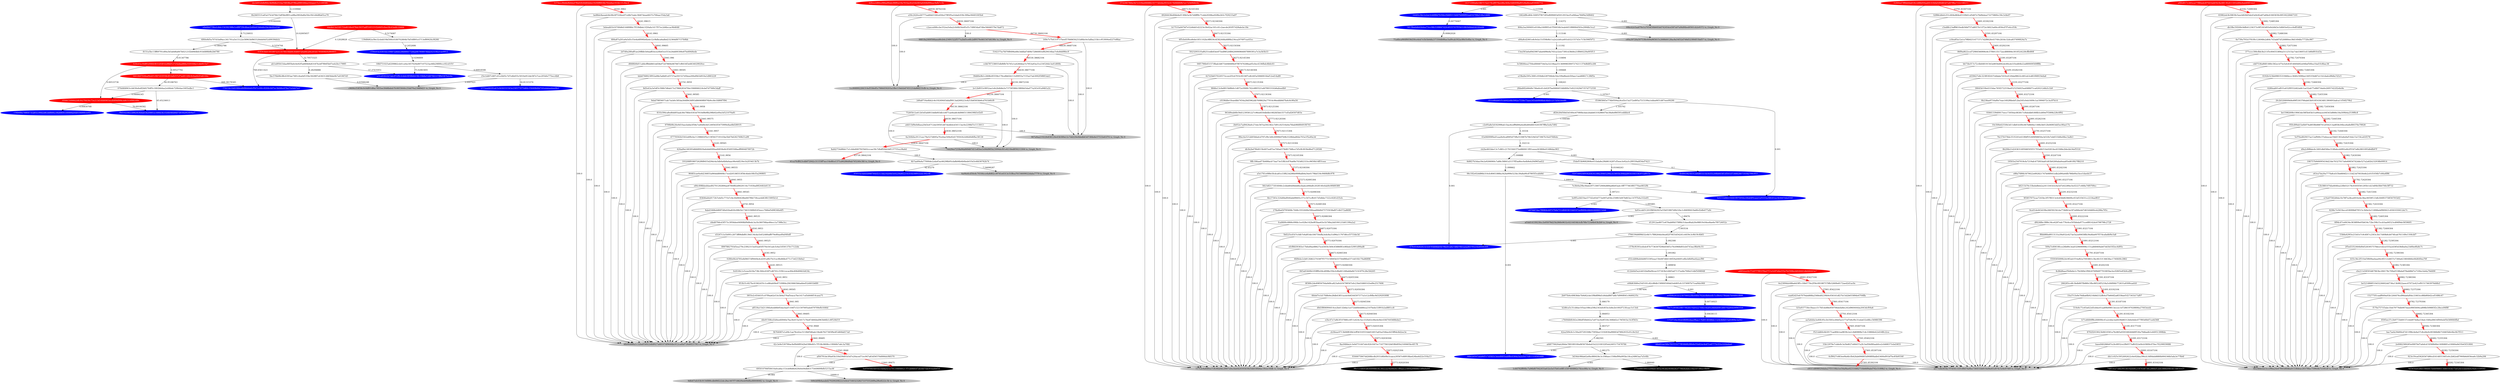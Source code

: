 digraph G{rankdir=TB;layout=dot;
"028eb5a30dff3294fd3831d54f32ef6bf12725edaa86fa310550be1cbbf415e7" [style="solid,filled",color=red,fontcolor=white];
"5374eccf6ddefb0ded7ffa83026d64dda192f4ff8939e702e6a2353b131c8ac4" [style="solid,filled",color=red,fontcolor=white];
"4d6ea2d80ce96ba90abc96ff2a19a761ba2fcd3de065af264bf99eac9afb7c5b" [style="solid,filled",color=red,fontcolor=white];
"97d2867f66e5b72319ee84688235773d2da2933c417b06680fb7a172569b8c0e" [style="solid,filled",color=red,fontcolor=white];
"decb0f32bfbf9423b99db251ba7085ffa2f7f8ea999160ea102aee17c1109586" [style="solid,filled",color=red,fontcolor=white];
"54485c56c1e2ee3cb688d7b5fde29d6f211b647b688f92aa032789e538a148f8" [style="solid,filled",color=blue,fontcolor=white];
"63f303bd1501897a311479619ddf430d697a0a66ca9e265d1795608e92f80803" [style="solid,filled",color=red,fontcolor=white];
"44e4a13a33f171bd614bc678dc5037adf5165331f2d445c0ee29c43e6fc19484" [style="solid,filled",color=red,fontcolor=white];
"14371090a6e186717ee174cdf979a2d8a3b9a1b66498af0528a4b2a859080752" [style="solid,filled",color=red,fontcolor=white];
"e6952ce1fc77c077785376a2711a3c87e6a255a7b2508ecb024441db646443a7" [style="solid,filled",color=red,fontcolor=white];
"0286fa47fffbb0da618c2d86d50aa64143bfaf280d83d7a4f7ffbe7332188211" [style="solid,filled",color=red,fontcolor=white];
"af86d817c345cca77f80ade4f7b03ab65b3bc6813fcd111652d0b2bab8985da4" [style="solid,filled",color=red,fontcolor=white];
"0594c7e066a2db36278430c73e213d16fd6965dcdfdf06f99b3a8c514f88249e" [style="solid,filled",color=red,fontcolor=white];
"f481f687f26baf9ebf12967d10558c853a8257cf7ae81149c9c0ad42f3d6184c" [style="solid,filled",color=red,fontcolor=white];
"ded643825b312a6d853c1bc0cf3c208b845853f501d7c46824671934a799c953" [style="solid,filled",color=blue,fontcolor=white];
"1cc908992284314ef558e85c7984459203a1f8e119efcb4745121da88f233cfb" [style="solid,filled",color=gray,fontcolor=black,label= "1cc908992284314ef558e85c7984459203a1f8e119efcb4745121da88f233cfb to_Graph_No 0"];
"779154c1b91f48ea8d96dda6cf5b7cc44cc8264c4d7ac3b04bc676a71a5d27a3" [style="solid,filled",color=blue,fontcolor=white];
"c60a39720a507538e449a965615c2688d4128ac8a54f32d748d523f44f15bd57" [style="solid,filled",color=gray,fontcolor=black,label= "c60a39720a507538e449a965615c2688d4128ac8a54f32d748d523f44f15bd57 to_Graph_No 0"];
"c9694cf18f36c0c0df01d8ac7855ee30d6bdeb7fc0655644c25dd70a23889d21" [style="solid,filled",color=gray,fontcolor=black,label= "c9694cf18f36c0c0df01d8ac7855ee30d6bdeb7fc0655644c25dd70a23889d21 to_Graph_No 0"];
"5f17fba0d6d2b4aa73ce38b3189847d2fc6f1f3747f55b51882b0bb626192e94" [style="solid,filled",color=blue,fontcolor=white];
"54485c56c1e2ee3cb688d7b5fde29d6f211b647b688f92aa032789e538a148f8" [style="solid,filled",color=blue,fontcolor=white];
"5fe24fdeeae3cccf9ba24e67845d6fdba01538deac28378fac7599c8e7e181e0" [style="solid,filled",color=gray,fontcolor=black,label= "5fe24fdeeae3cccf9ba24e67845d6fdba01538deac28378fac7599c8e7e181e0 to_Graph_No 0"];
"e9a99d77f6a2c8dc154392388e1e4f8729cdbae2a40efc5dda8a10e3dc91e53d" [style="solid,filled",color=blue,fontcolor=white];
"479c618e820c3c5c67f5b68dd5b79be41a827d8d70b1a2a283791e1bc8564309" [style="solid,filled",color=blue,fontcolor=white];
"117c2e4a6d0ea7c8c66a0dc2f407a0a3da0d24505b5825dd140b4ac19cec16db" [style="solid,filled",color=gray,fontcolor=black,label= "117c2e4a6d0ea7c8c66a0dc2f407a0a3da0d24505b5825dd140b4ac19cec16db to_Graph_No 0"];
"7d853ca73dbcf933619a4d9c2187038730c286fef12b4388fe0463b13b63ce21" [style="solid,filled",color=black,fontcolor=white];
"c9311d898020daba27f3110fa1ee54af4ae02314482710b66f9abd792c5189b2" [style="solid,filled",color=gray,fontcolor=black,label= "c9311d898020daba27f3110fa1ee54af4ae02314482710b66f9abd792c5189b2 to_Graph_No 0"];
"051a9bab81f1cb042e8b5992e7558e75aee345eb9908bdc4bd1c217a5e1fee80" [style="solid,filled",color=blue,fontcolor=white];
"1c64792ff00bc7a96bf67042455a632e5e57b41e0ff11f3f7464862c7dcec66a" [style="solid,filled",color=gray,fontcolor=black,label= "1c64792ff00bc7a96bf67042455a632e5e57b41e0ff11f3f7464862c7dcec66a to_Graph_No 0"];
"98bf02ae58fa792553277f836bfb28fe6e55e62ac4a47ca8777b355e102beba0" [style="solid,filled",color=blue,fontcolor=white];
"aef09b2632c230706022fbc646e762dc8b6eefb7ccf8e027f6abb7b04891f888" [style="solid,filled",color=blue,fontcolor=white];
"f9d102c8eccd9f29c9eba03b208852c488d3b35efb046d0bf7d936a9f2fb9ae7" [style="solid,filled",color=blue,fontcolor=white];
"65055a3abeed98f784ef21c3da16a44b5e0229a8f2214355b39f91e2ac392c4f" [style="solid,filled",color=blue,fontcolor=white];
"6a94e6cd50e4c74164cce4a8d62c39741e0313c51f8ca70154609022daba7779" [style="solid,filled",color=gray,fontcolor=black,label= "6a94e6cd50e4c74164cce4a8d62c39741e0313c51f8ca70154609022daba7779 to_Graph_No 0"];
"8fb9448f6a1c32ba054922dfdf027a68107df9644bc912cadfaf726d0f257f43" [style="solid,filled",color=gray,fontcolor=black,label= "8fb9448f6a1c32ba054922dfdf027a68107df9644bc912cadfaf726d0f257f43 to_Graph_No 0"];
"af3dd14339230cc3e95078d25b286fe9632c0214454b3cfb78fe723d4b43b2b9" [style="solid,filled",color=gray,fontcolor=black,label= "af3dd14339230cc3e95078d25b286fe9632c0214454b3cfb78fe723d4b43b2b9 to_Graph_No 0"];
"71a6bca964f6036d30ce4eb7e5b5b0db237350db88ae3ad9cab302ac86e5e4ba" [style="solid,filled",color=gray,fontcolor=black,label= "71a6bca964f6036d30ce4eb7e5b5b0db237350db88ae3ad9cab302ac86e5e4ba to_Graph_No 0"];
"967a9aa21922fe836120e43b589a12c7dd229e0bbdb63d7384e6e57533e61f74" [style="solid,filled",color=gray,fontcolor=black,label= "967a9aa21922fe836120e43b589a12c7dd229e0bbdb63d7384e6e57533e61f74 to_Graph_No 0"];
"41ca7fcff023cdb872042c31155ff7acc14e8fce1371a90286d9ab745240c3fd" [style="solid,filled",color=gray,fontcolor=black,label= "41ca7fcff023cdb872042c31155ff7acc14e8fce1371a90286d9ab745240c3fd to_Graph_No 0"];
"e31e83022b7abc97cf9c2cdeb3858bfd238c10b8a53d6766337fffbf387b2c6e" [style="solid,filled",color=blue,fontcolor=white];
"e87fd67dac7f6964cb9727b0e721d8403633dd167eef660b2db042609957204f" [style="solid,filled",color=blue,fontcolor=white];
"09bcb2e5aa676e1a7054f30b645dd74245dcd387a07af4df4bed0561cb2e9372" [style="solid,filled",color=gray,fontcolor=black,label= "09bcb2e5aa676e1a7054f30b645dd74245dcd387a07af4df4bed0561cb2e9372 to_Graph_No 0"];
"ba05056b5bf10214e6a5c1e791194f089217f7cb0685f72b5fd75dc91badb65d" [style="solid,filled",color=black,fontcolor=white];
"9dfe67efc03fc9156f8f6cdb6f6f222dc28a1407f71882f4eb09dfbe88008082" [style="solid,filled",color=gray,fontcolor=black,label= "9dfe67efc03fc9156f8f6cdb6f6f222dc28a1407f71882f4eb09dfbe88008082 to_Graph_No 0"];
"98818a2469566aea46cb4c23491522f577a2bd5ce6fc2df9579c661547d4190c" [style="solid,filled",color=gray,fontcolor=black,label= "98818a2469566aea46cb4c23491522f577a2bd5ce6fc2df9579c661547d4190c to_Graph_No 0"];
"c54b6f8a7886473ca85cc99d2d8cddf684238a6809330089ae0a610b66fcee02" [style="solid,filled",color=blue,fontcolor=white];
"00bca4507afa86f517d5fd3c3eee8405ea0f8c6364a3a2a5e17c8111c0502480" [style="solid,filled",color=blue,fontcolor=white];
"509cb09b4aeabd2702002082223c8cb7160323282733755526f9a2f6e8222c3b" [style="solid,filled",color=gray,fontcolor=black,label= "509cb09b4aeabd2702002082223c8cb7160323282733755526f9a2f6e8222c3b to_Graph_No 0"];
"a577c8d363bc7f7d54131f53f8d7fa9ba736451bb819a0be652874c524e0740f" [style="solid,filled",color=gray,fontcolor=black,label= "a577c8d363bc7f7d54131f53f8d7fa9ba736451bb819a0be652874c524e0740f to_Graph_No 0"];
"2772ea943f1eb7e2b56331543e230577075d60c356498d9d7d2edabaa4ee0fe1" [style="solid,filled",color=blue,fontcolor=white];
"7eb29ee7218a94a849d67d11e83ee3c84d985b23094dcf41e8218ed859213304" [style="solid,filled",color=gray,fontcolor=black,label= "7eb29ee7218a94a849d67d11e83ee3c84d985b23094dcf41e8218ed859213304 to_Graph_No 0"];
"57f2f720e392d3f6992daa2ffaac17b4f136588dc13c9c8db615a93f09e3a042" [style="solid,filled",color=blue,fontcolor=white];
"275abf6f394532f4bd1565a39cdd2404826cf77f6b4ebdcc54a10739ea1ffd06" [style="solid,filled",color=black,fontcolor=white];
"99c123db45dfc64998834c30e22a54e66e0c1ff0aec23004af9888b1df8a6a0d" [style="solid,filled",color=black,fontcolor=white];
"fe0233d86235041f975950e24fa64f5caee1ef3333a36fc61ee3b5647dde936f" [style="solid,filled",color=blue,fontcolor=white];
"4d365fa0cd8d1986847b68f988015680165fe75d52fe5cbde8e629afe1559502" [style="solid,filled",color=black,fontcolor=white];
"c356e03a3c655ec19487adbbe28b6f6477a9aa067908978dae5c519e21ae9912" [style="solid,filled",color=blue,fontcolor=white];
"0207d4924f9582b4c0cc88a39465296a3e3693b394bad954164518c97caf815c" [style="solid,filled",color=blue,fontcolor=white];
"7be7c2858e29877f02837fa05ce744b19edf5c8b6b69f1d6070ad0de9f961f2d" [style="solid,filled",color=blue,fontcolor=white];
"d9a2cf6ffabc6c3491db656be3148abceb992a4b2f5547a8b2801095d6dfb97f" -> "5fe24fdeeae3cccf9ba24e67845d6fdba01538deac28378fac7599c8e7e181e0" [label=100.0];
"d3247c1a1b091c2673ff06dbf8139d134cda1b452480aff079e80aa49a040eff" -> "8fb9448f6a1c32ba054922dfdf027a68107df9644bc912cadfaf726d0f257f43" [label=100.0];
"df2fe26d5fdd3d160ec67080bcdae2dabb63192f8647be38a6ef66591eddbbc6" -> "c2e95a8e5d182996afc1bac6ceff9d00a4edfed64dfd14261f67ff8a5a4a7d92" [label=1.104566];
"0b238aa9716af0e7eae1492f6bebf12ba545c0eb1609c1ac5994072c3a3f7b14" -> "93641339d0917eecc73050ac083817cf4dedb8180fb5cd49ef7f389b228c0f92" [label=22991.83267104,arrowsize=2,color=firebrick1,penwidth=3];
"be88dc8aeadcfdc06c0f7226ee07cd4b7eabc3fd47deae6637e706aac55da3a6" -> "3ebeafd1b10749d6d1448984c7f539dbdc1f20afa1417f57ec2d4bccac9b4646" [label=16241.99615,arrowsize=2,color=firebrick1,penwidth=3];
"f359305099b2dc9f2ab1f14af62a7093861c3bc4fc53136638ac1740649c2862" -> "a577c8d363bc7f7d54131f53f8d7fa9ba736451bb819a0be652874c524e0740f" [label=100.0];
"fca0600c4866c09fdc1ec028e142bef65bae63e1b748a2dd106121b81190a2a2" -> "5bf225cd1b7e3db7e4af03de184750effa3edc8a31d96a11767d6ccf3733de3d" [label=56873.92075304,arrowsize=2,color=firebrick1,penwidth=3];
"8d8f27b3daa18e2a9266060c7a88c58841a5157ff3ad6ec0a4b8eb20d965ad22" -> "06c182e02dd86b310cfc8065388fa342fa999e523bc39a8a90c87805f3cabb8d" [label=1.099662];
"12b3881074da464fea22fb032178c9305f301295fc1d23df4b5fb070fe5ff732" -> "5fe24fdeeae3cccf9ba24e67845d6fdba01538deac28378fac7599c8e7e181e0" [label=100.0];
"4b7aa69a4a77000de22da45ac66298b95cfa8b06b4b0beb035d3c6fd38782b74" -> "6a94e6cd50e4c74164cce4a8d62c39741e0313c51f8ca70154609022daba7779" [label=7.54698287];
"2e12bf053c9952aa1efe2b4b8a5e73758596b1980bb5dad77a243c91a9461a5c" -> "7eb29ee7218a94a849d67d11e83ee3c84d985b23094dcf41e8218ed859213304" [label=100.0];
"3855e2c45441f1c07f9aa62e53e3b9a576af5eaca7be1417cd5d446f14caea75" -> "a8534a15d213f4fa4edd6b95dacfaaf1104f7c521597695ade879709efb1646d" [label=13941.995,arrowsize=2,color=firebrick1,penwidth=3];
"514e6c71e45a622d5cbfac01aa89b99813eccec1d7286197028806a27443eeeb" -> "b71a6684ff8cd48090c41a2cbbe3ab929b88312b0e0ddc077f85d0b07ca4d368" [label=21291.83182104,arrowsize=2,color=firebrick1,penwidth=3];
"8d5e43a3a5df3c596b7d6ab17e27866283d7fde1946846224cbd7d7569c5daff" -> "8fb9448f6a1c32ba054922dfdf027a68107df9644bc912cadfaf726d0f257f43" [label=100.0];
"42ea509c0c1c50a207293308c7595fea13192830a99083d79f42935c01c9e1b3" -> "afd8770620ab284de789189100a965674bda41b2221003295eb2405175478784" [label=1.082501];
"bac7aefa39d00e47d11f96c4e6a57c8cd4e0c00366b8b716465b8c6bc0b7f511" -> "2e0082589285e0997fef7afe6cb7d568b84e140fd681a10060a9d35b45f31804" [label=40482.72355304,arrowsize=2,color=firebrick1,penwidth=3];
"8abd1668eb8697d0e02ba820c08b5b17463194fb9245eecc766bd5d98346e6f5" -> "8fb9448f6a1c32ba054922dfdf027a68107df9644bc912cadfaf726d0f257f43" [label=100.0];
"0286fa47fffbb0da618c2d86d50aa64143bfaf280d83d7a4f7ffbe7332188211" -> "32f88cb8efc251c604e864e45109d1cd5d07e76d9ebea73275869cc56c3c8e07" [label=23791.83307104,arrowsize=2,color=firebrick1,penwidth=3];
"fdc27303c324d0bdf44fabbf9005c371c547ccffc017d5dbbc7322c9281d35cb" -> "117c2e4a6d0ea7c8c66a0dc2f407a0a3da0d24505b5825dd140b4ac19cec16db" [label=100.0];
"5bf225cd1b7e3db7e4af03de184750effa3edc8a31d96a11767d6ccf3733de3d" -> "efcf8fd39383e17bfed9ae88627ecd365fc569c45886f83c86bde52991d99ad8" [label=56773.92070304,arrowsize=2,color=firebrick1,penwidth=3];
"c63ca7da20a777fa8cd1f3bd684f21133d23d70030e8e2c01f1056b7c66a4f86" -> "5fe24fdeeae3cccf9ba24e67845d6fdba01538deac28378fac7599c8e7e181e0" [label=100.0];
"0b2465531a83a57b3d76b15df58e9f01ca98a2902bd0e50e1fb1d4d8fa65ce79" -> "e9a99d77f6a2c8dc154392388e1e4f8729cdbae2a40efc5dda8a10e3dc91e53d" [label=2.01944444];
"bbb6768923f952a08e5a6b81ef3737aa501527d5bea200ef0b5d910a1d983229" -> "8fb9448f6a1c32ba054922dfdf027a68107df9644bc912cadfaf726d0f257f43" [label=100.0];
"c0196dbe1feaedbb7454a28d5962db7698629a77914c96eddb8d7fa4c6c90a56" -> "117c2e4a6d0ea7c8c66a0dc2f407a0a3da0d24505b5825dd140b4ac19cec16db" [label=100.0];
"695010766f58410a0ca8ac153cb08d6e629e0e04db83175449699bfb5215ac8f" -> "509cb09b4aeabd2702002082223c8cb7160323282733755526f9a2f6e8222c3b" [label=10000.0];
"cc0ea85a12a1a79fb92514773717d2f8628c63740c2b5dc32dca837490824a7e" -> "a577c8d363bc7f7d54131f53f8d7fa9ba736451bb819a0be652874c524e0740f" [label=100.0];
"6e23094dc68ba6d3ff1c18b0770e2f56c091887579fb32609e8172aed2d1ac0e" -> "eaa82d25eb7079abd68fa2568ed0239b9c056161df27b15d2b65589de4704ffa" [label=27901.85422104,arrowsize=2,color=firebrick1,penwidth=3];
"cb2be461bbe13c7c881c21763344375ed860613f91eeea263806e01486dac903" -> "8d8f27b3daa18e2a9266060c7a88c58841a5157ff3ad6ec0a4b8eb20d965ad22" [label=1.100888];
"cdd7536a8681480c582a1d75e5efc83f14849d92e048af50fea10ad1fc8bac36" -> "5fe24fdeeae3cccf9ba24e67845d6fdba01538deac28378fac7599c8e7e181e0" [label=100.0];
"2d7d0a280aff1ae20ffdb1b0aaf83ece20b45ce553e24dd00306e87bd49d4ede" -> "d668fd4bf11a8dcff8dd661dd58ef72d7869e067667cf8416f3e6834029920ce" [label=15941.996,arrowsize=2,color=firebrick1,penwidth=3];
"df4248bc3f88c34ce4287edc776c6ce505bbda977cce6f6142dc6798798c2728" -> "f6bb86ba8013131a39a932c627ae5a2a00658fb39a4ba007f57dcafadbf4e3a8" [label=21991.83217104,arrowsize=2,color=firebrick1,penwidth=3];
"9344675847dd268bcdb2931d6b08e5caaca30567e48918ba424ba4d22e316a13" -> "117c2e4a6d0ea7c8c66a0dc2f407a0a3da0d24505b5825dd140b4ac19cec16db" [label=100.0];
"8997882793d5ea279c23f42315ed5ea65f570e541adc5c6a53f30137b17122de" -> "8fb9448f6a1c32ba054922dfdf027a68107df9644bc912cadfaf726d0f257f43" [label=100.0];
"5bc576b08c88c6393ae7481cfea0d535bc562887e4363126656de0b7a01907d5" -> "c9694cf18f36c0c0df01d8ac7855ee30d6bdeb7fc0655644c25dd70a23889d21" [label=0.03566248];
"af44791de3f4a65b330d39d01b5d7e20aced71ec947a83d56570d084dcf48370" -> "ba05056b5bf10214e6a5c1e791194f089217f7cb0685f72b5fd75dc91badb65d" [label=13441.99475,arrowsize=2,color=firebrick1,penwidth=3];
"6e23094dc68ba6d3ff1c18b0770e2f56c091887579fb32609e8172aed2d1ac0e" -> "a577c8d363bc7f7d54131f53f8d7fa9ba736451bb819a0be652874c524e0740f" [label=100.0];
"8d5e43a3a5df3c596b7d6ab17e27866283d7fde1946846224cbd7d7569c5daff" -> "9ebd79856071afc7acb0c585da564f8436f93d86069f6976b9cc8e1fd80f7f94" [label=15641.99585,arrowsize=2,color=firebrick1,penwidth=3];
"e039427e8c323f03f2437efdabe7d10cd120da08622c481eb3cd81f08919e6a6" -> "39045b539e4333dac765f272253ba452525b925ea048fd71ca020212dfa5c1b9" [label=23191.83277104,arrowsize=2,color=firebrick1,penwidth=3];
"54485c56c1e2ee3cb688d7b5fde29d6f211b647b688f92aa032789e538a148f8" -> "5f17fba0d6d2b4aa73ce38b3189847d2fc6f1f3747f55b51882b0bb626192e94" [label=0.00776067];
"cbbd078dcd3f573c3956dee04908bf9d8edc3a1fe360768ae46ecc1a7388e3cc" -> "d3247c1a1b091c2673ff06dbf8139d134cda1b452480aff079e80aa49a040eff" [label=14541.9953,arrowsize=2,color=firebrick1,penwidth=3];
"412b44d5a2cb032bd9a94cee337343fa1d465a67137ee8a794fa51dbf5098948" -> "e08d63fd0e25d5181c82c88db158900549dd3eb065cfc3374997b71eaf4dc900" [label=1.08863];
"6a344bfac9121eec79e527d695a7fce0ae549e92d170502b2d46d0d6fbe38126" -> "8afd2754d8bb17e1c6de8407925b02cccae39c7dfaff20dc0df137755ca38a6d" [label=83830.38647104,arrowsize=2,color=firebrick1,penwidth=3];
"42ea509c0c1c50a207293308c7595fea13192830a99083d79f42935c01c9e1b3" -> "98bf02ae58fa792553277f836bfb28fe6e55e62ac4a47ca8777b355e102beba0" [label=0.001];
"be1598269fe19063de58f5b45b51a90eacec04541bf666c54a509b4a2539f6c8" -> "5fe24fdeeae3cccf9ba24e67845d6fdba01538deac28378fac7599c8e7e181e0" [label=100.0];
"bbb6768923f952a08e5a6b81ef3737aa501527d5bea200ef0b5d910a1d983229" -> "8d5e43a3a5df3c596b7d6ab17e27866283d7fde1946846224cbd7d7569c5daff" [label=15741.9959,arrowsize=2,color=firebrick1,penwidth=3];
"96483cae0a4d236855a964dd8069b17ecd20538f353f58c4deb18fcf3a290805" -> "e84c498bbebfaed92701292894ae87f40f82d9029116c71930ad9f244fcb4131" [label=14941.9955,arrowsize=2,color=firebrick1,penwidth=3];
"95fcd99afc5a0b974a805ffe888741e056213ad858c04bce6a8ef89376e79928" -> "5fe24fdeeae3cccf9ba24e67845d6fdba01538deac28378fac7599c8e7e181e0" [label=100.0];
"eaa82d25eb7079abd68fa2568ed0239b9c056161df27b15d2b65589de4704ffa" -> "a577c8d363bc7f7d54131f53f8d7fa9ba736451bb819a0be652874c524e0740f" [label=100.0];
"f6bb86ba8013131a39a932c627ae5a2a00658fb39a4ba007f57dcafadbf4e3a8" -> "509a7e40618fcce26b89c3ea0329690996c151ad68469ab67dd3b55f2ec4d95c" [label=21891.83212104,arrowsize=2,color=firebrick1,penwidth=3];
"5162375a7fd70f8496a48e3ddfad7d09e72860f45ef829416faa7e4e8dd98ec9" -> "967a9aa21922fe836120e43b589a12c7dd229e0bbdb63d7384e6e57533e61f74" [label=100.0];
"9f3857975caa7243bc2f57f8313c0c658d82960f4c453d535631cc2234aef81f" -> "a577c8d363bc7f7d54131f53f8d7fa9ba736451bb819a0be652874c524e0740f" [label=100.0];
"d9a2cf6ffabc6c3491db656be3148abceb992a4b2f5547a8b2801095d6dfb97f" -> "190757b9d4095434d23de76327017a6e60654742dde527a2a82b232938b09914" [label=41982.72430304,arrowsize=2,color=firebrick1,penwidth=3];
"6fd9ebc2cb812fd6227430f7f577515f095b55750df8fed371dd10b176a86896" -> "117c2e4a6d0ea7c8c66a0dc2f407a0a3da0d24505b5825dd140b4ac19cec16db" [label=100.0];
"509a7e40618fcce26b89c3ea0329690996c151ad68469ab67dd3b55f2ec4d95c" -> "a577c8d363bc7f7d54131f53f8d7fa9ba736451bb819a0be652874c524e0740f" [label=100.0];
"f359305099b2dc9f2ab1f14af62a7093861c3bc4fc53136638ac1740649c2862" -> "8c86d8aacf5b9e6e1c79c949e1f94247699d97701805ba3ecf2805e85b9cef80" [label=21691.83202104,arrowsize=2,color=firebrick1,penwidth=3];
"4b7aa69a4a77000de22da45ac66298b95cfa8b06b4b0beb035d3c6fd38782b74" -> "65055a3abeed98f784ef21c3da16a44b5e0229a8f2214355b39f91e2ac392c4f" [label=92.45279];
"32f88cb8efc251c604e864e45109d1cd5d07e76d9ebea73275869cc56c3c8e07" -> "c5ed8fc23aff9610edb56bf757a8057b11f72e34023a49cc859cd7f7e4ccf18c" [label=23691.83302104,arrowsize=2,color=firebrick1,penwidth=3];
"b71a6684ff8cd48090c41a2cbbe3ab929b88312b0e0ddc077f85d0b07ca4d368" -> "a577c8d363bc7f7d54131f53f8d7fa9ba736451bb819a0be652874c524e0740f" [label=100.0];
"44e4a13a33f171bd614bc678dc5037adf5165331f2d445c0ee29c43e6fc19484" -> "63f303bd1501897a311479619ddf430d697a0a66ca9e265d1795608e92f80803" [label=0.12028828];
"53b8a42f45e233d1e7c9c4f47c2303c3b17d49b8cb074fcab761149e1164cbf7" -> "5fe24fdeeae3cccf9ba24e67845d6fdba01538deac28378fac7599c8e7e181e0" [label=100.0];
"86f9ad622ccd72984566906c8c57f40135172acd88084e3018524228cffb480f" -> "a577c8d363bc7f7d54131f53f8d7fa9ba736451bb819a0be652874c524e0740f" [label=100.0];
"0f94c47ce8434e3838f09e05b634c72bc59b15ccb5aa94523cd06f9de5859695" -> "5fe24fdeeae3cccf9ba24e67845d6fdba01538deac28378fac7599c8e7e181e0" [label=100.0];
"2f5ed3352464bf0d5283957578dce1d2ce555a2d385d38dba0a23d0be8fa8c7c" -> "b55c36c2f510af3f609aebaa04c0f2122d657e7300a623804866e06d649ea70f" [label=41182.72390304,arrowsize=2,color=firebrick1,penwidth=3];
"af44791de3f4a65b330d39d01b5d7e20aced71ec947a83d56570d084dcf48370" -> "695010766f58410a0ca8ac153cb08d6e629e0e04db83175449699bfb5215ac8f" [label=100.0];
"baee040286b97e24c8952ce2fb0573affcf22a04cb5809c070ec7f229f459086" -> "a577c8d363bc7f7d54131f53f8d7fa9ba736451bb819a0be652874c524e0740f" [label=100.0];
"169e7e7b4319737beef57848656251bf6bc0e5afba233b1c953004ed227e88ae" -> "967a9aa21922fe836120e43b589a12c7dd229e0bbdb63d7384e6e57533e61f74" [label=100.0];
"d32cdd08ab0dd6f33395eaa15fe087d66140f29a04691e8bcb8bf0aefaaecf90" -> "412b44d5a2cb032bd9a94cee337343fa1d465a67137ee8a794fa51dbf5098948" [label=1.089856];
"5162375a7fd70f8496a48e3ddfad7d09e72860f45ef829416faa7e4e8dd98ec9" -> "ccbb787338055dbf6fb7b745c1a4260dea7e7953a93a31e234526dc3a41d00fe" [label=84530.38682104,arrowsize=2,color=firebrick1,penwidth=3];
"53b8a42f45e233d1e7c9c4f47c2303c3b17d49b8cb074fcab761149e1164cbf7" -> "2f5ed3352464bf0d5283957578dce1d2ce555a2d385d38dba0a23d0be8fa8c7c" [label=41282.72395304,arrowsize=2,color=firebrick1,penwidth=3];
"83646abfa9172b7e4d5c771b7c9e30d90428bd407f6b739cee4d63f615995b1d" -> "8fb9448f6a1c32ba054922dfdf027a68107df9644bc912cadfaf726d0f257f43" [label=100.0];
"e08d63fd0e25d5181c82c88db158900549dd3eb065cfc3374997b71eaf4dc900" -> "aef09b2632c230706022fbc646e762dc8b6eefb7ccf8e027f6abb7b04891f888" [label=0.001];
"4f40e8d5a707d1bd9acc341701a5e15122e58963bf865528ddd4d52d9939ddcb" -> "63f303bd1501897a311479619ddf430d697a0a66ca9e265d1795608e92f80803" [label=0.5254744];
"953b31c827bc41942d35c1ce86ab09e8710984e29430663b6added52d401b689" -> "8fb9448f6a1c32ba054922dfdf027a68107df9644bc912cadfaf726d0f257f43" [label=100.0];
"8b2f4b21d243631495fd6505f31793a6b514e02614ec63368e2bbcbb34ef5516" -> "19503e25d7018cfa7219afc475f45da81d03b0260aba0eaa85ed61f827ffd210" [label=22591.83247104,arrowsize=2,color=firebrick1,penwidth=3];
"c0e211d38593d67963bc284178c709a0538bda978ab88d7a7100a1de6a79d490" -> "be5214868510d3226602dd736a13b9822aeec47072e421ef91517463970d48cf" [label=40982.72380304,arrowsize=2,color=firebrick1,penwidth=3];
"7e3fe0a29bc9dab297130072949e889ad6b93adc1fff777463f85770ae0832fb" -> "3e9f5ce9d19ae577d2e93d773e097a456c259f61bf47b803ec147f7b4a332e05" [label=1.097211];
"845a83449b105fff0c04cd098e35fa3c8bd41248ab8a6b72163f7fc28e5fd265" -> "8f389c2de4985670da9d9ca823a9cb54798567e0c23bd1fd60143ed9e2517606" [label=56473.92055304,arrowsize=2,color=firebrick1,penwidth=3];
"6e739a791b3781f0c124048e2d64c7d3ab87d526880ee38d149dfa7772fec967" -> "5fe24fdeeae3cccf9ba24e67845d6fdba01538deac28378fac7599c8e7e181e0" [label=100.0];
"f55865845e774b0504a24cd5e15a572e895a7515199a1ebba0651d67eee09290" -> "fe0233d86235041f975950e24fa64f5caee1ef3333a36fc61ee3b5647dde936f" [label=0.001];
"35def53b9682808e051bda8e29b8614287cf5eee3e92a5c2f9559a0f34ef7423" -> "ded643825b312a6d853c1bc0cf3c208b845853f501d7c46824671934a799c953" [label=0.1];
"35def53b9682808e051bda8e29b8614287cf5eee3e92a5c2f9559a0f34ef7423" -> "0207d4924f9582b4c0cc88a39465296a3e3693b394bad954164518c97caf815c" [label=0.01040243];
"83982eb3b39839c5eecb828d5de43e9c82a87a69e41845839c09530228467101" -> "5fe24fdeeae3cccf9ba24e67845d6fdba01538deac28378fac7599c8e7e181e0" [label=100.0];
"8151a5bc13ff69791e80a3b5a6d6a847b02121f2b84fdbfc91bfd88b8b2b6780" -> "028eb5a30dff3294fd3831d54f32ef6bf12725edaa86fa310550be1cbbf415e7" [label=0.01347786];
"ab1ed95633daef6f5fa0c0e92f5a660b9e83187b2df7f84f5b07eeb2bc1799f1" -> "5bc576b08c88c6393ae7481cfea0d535bc562887e4363126656de0b7a01907d5" [label=0.28294886];
"d668fd4bf11a8dcff8dd661dd58ef72d7869e067667cf8416f3e6834029920ce" -> "bbb6768923f952a08e5a6b81ef3737aa501527d5bea200ef0b5d910a1d983229" [label=15841.99595,arrowsize=2,color=firebrick1,penwidth=3];
"3d34dc98da62a0bc880436c3c1f46aec1508ef99a995bc18ca24863aa7a5c6fe" -> "275abf6f394532f4bd1565a39cdd2404826cf77f6b4ebdcc54a10739ea1ffd06" [label=1.080049];
"63f303bd1501897a311479619ddf430d697a0a66ca9e265d1795608e92f80803" -> "ab1ed95633daef6f5fa0c0e92f5a660b9e83187b2df7f84f5b07eeb2bc1799f1" [label=32.79573325];
"19503e25d7018cfa7219afc475f45da81d03b0260aba0eaa85ed61f827ffd210" -> "e86a7486b3470622e892821747b08f441edb2d90a44fb786b00a1bce1daede37" [label=22491.83242104,arrowsize=2,color=firebrick1,penwidth=3];
"6febd7e1d17fd8e6e28db43851acdc0d4544597577a1e12cf0fbc9d329293098" -> "d0d3f806994414ce2bd132bfac1a572dd0b4d66ca2107bebc53f91b2ad881cc8" [label=56273.92045304,arrowsize=2,color=firebrick1,penwidth=3];
"d3247c1a1b091c2673ff06dbf8139d134cda1b452480aff079e80aa49a040eff" -> "8997882793d5ea279c23f42315ed5ea65f570e541adc5c6a53f30137b17122de" [label=14441.99525,arrowsize=2,color=firebrick1,penwidth=3];
"ab1ed95633daef6f5fa0c0e92f5a660b9e83187b2df7f84f5b07eeb2bc1799f1" -> "e31e83022b7abc97cf9c2cdeb3858bfd238c10b8a53d6766337fffbf387b2c6e" [label=57.37435951];
"aa5a6dda3a40fc95c2b3583cc84d5a2277af7d4cf9c31eda632e88cc56980396" -> "f521dd60c6b5f171ae80b1ea9839c2a1c9d6989fa7c4c33884b422d16ffc22ce" [label=27601.85407104,arrowsize=2,color=firebrick1,penwidth=3];
"b2d6ca5c31cb8ae105aa188ca59b2343efc855e3e8e2b1092f723fcaac1e13eb" -> "c7649dbfb562e286df50b642a7a973e2fa9f330c308b82e176f361bc1b3f563c" [label=1.084953];
"b17533a047bf7e52d4dd1d2223e3fe02ac161c41c2aecde283f57d28abcbc18e" -> "117c2e4a6d0ea7c8c66a0dc2f407a0a3da0d24505b5825dd140b4ac19cec16db" [label=100.0];
"8afd2754d8bb17e1c6de8407925b02cccae39c7dfaff20dc0df137755ca38a6d" -> "4b7aa69a4a77000de22da45ac66298b95cfa8b06b4b0beb035d3c6fd38782b74" [label=100.0];
"96483cae0a4d236855a964dd8069b17ecd20538f353f58c4deb18fcf3a290805" -> "8fb9448f6a1c32ba054922dfdf027a68107df9644bc912cadfaf726d0f257f43" [label=100.0];
"49264438e60bb4ef13f4b5a3b7d4fff9c71ebb2f208ee92f6e2b5c7f29233a97" -> "117c2e4a6d0ea7c8c66a0dc2f407a0a3da0d24505b5825dd140b4ac19cec16db" [label=100.0];
"5823df2171816046c2cbbd64d9ddd6e2babce84bdfc2028140c6ab9c9f489389" -> "117c2e4a6d0ea7c8c66a0dc2f407a0a3da0d24505b5825dd140b4ac19cec16db" [label=100.0];
"923e19cad3626567d80cd161485536f1e0c2b82edf7900b6d456ea6c32b9a206" -> "5fe24fdeeae3cccf9ba24e67845d6fdba01538deac28378fac7599c8e7e181e0" [label=100.0];
"47770592b5502e6f9c0a11298602f5e119f363719143be5b67b6282769b51a99" -> "420ad9a148395d666f0929afebb6099aa84836e8c95495508aeff9904879972b" [label=15241.99565,arrowsize=2,color=firebrick1,penwidth=3];
"8c86d8aacf5b9e6e1c79c949e1f94247699d97701805ba3ecf2805e85b9cef80" -> "266285ccdfc3bdb897fb880c5fbc88524f5218a5c84f06b772631a9309caefc8" [label=21591.83197104,arrowsize=2,color=firebrick1,penwidth=3];
"514e6c71e45a622d5cbfac01aa89b99813eccec1d7286197028806a27443eeeb" -> "a577c8d363bc7f7d54131f53f8d7fa9ba736451bb819a0be652874c524e0740f" [label=100.0];
"193208f93897262f6f8455d29dc4a5db0a4b8a0aac06e4df230e1b2f19d13b7b" -> "8fb9448f6a1c32ba054922dfdf027a68107df9644bc912cadfaf726d0f257f43" [label=100.0];
"af86d817c345cca77f80ade4f7b03ab65b3bc6813fcd111652d0b2bab8985da4" -> "5fe24fdeeae3cccf9ba24e67845d6fdba01538deac28378fac7599c8e7e181e0" [label=100.0];
"169e7e7b4319737beef57848656251bf6bc0e5afba233b1c953004ed227e88ae" -> "5162375a7fd70f8496a48e3ddfad7d09e72860f45ef829416faa7e4e8dd98ec9" [label=84630.38687104,arrowsize=2,color=firebrick1,penwidth=3];
"6febd7e1d17fd8e6e28db43851acdc0d4544597577a1e12cf0fbc9d329293098" -> "117c2e4a6d0ea7c8c66a0dc2f407a0a3da0d24505b5825dd140b4ac19cec16db" [label=100.0];
"baee040286b97e24c8952ce2fb0573affcf22a04cb5809c070ec7f229f459086" -> "ddc1c025c5952692622c6e92bba396cfc34f0deb8880b904346b5afa3e77fb4f" [label=20991.83167104,arrowsize=2,color=firebrick1,penwidth=3];
"a50c242fce26777ea6fdd334fcef20e27f85f5a22dafc039c399ac94401005b4" -> "c2aeced48ccbe352ea5eba2c0d4b54e85cf1c7d903da47dbe56646579e7da872" [label=84830.38697104,arrowsize=2,color=firebrick1,penwidth=3];
"44e4a13a33f171bd614bc678dc5037adf5165331f2d445c0ee29c43e6fc19484" -> "139d8d62a58e32cbdd19bf300c0180702804b7bf16f891e5713ef8942fa38266" [label=0.5174087];
"83646abfa9172b7e4d5c771b7c9e30d90428bd407f6b739cee4d63f615995b1d" -> "8abd1668eb8697d0e02ba820c08b5b17463194fb9245eecc766bd5d98346e6f5" [label=14741.9954,arrowsize=2,color=firebrick1,penwidth=3];
"8997882793d5ea279c23f42315ed5ea65f570e541adc5c6a53f30137b17122de" -> "0280e0b2d785e8d9657df9449e4cd291af827b31ec9fe868e477c17e6233b0a2" [label=14341.9952,arrowsize=2,color=firebrick1,penwidth=3];
"a14a07592d0da1fe78f7a28ca4916c6e38ac9059f123db304f03758f30791b02" -> "5fe24fdeeae3cccf9ba24e67845d6fdba01538deac28378fac7599c8e7e181e0" [label=100.0];
"10c509e62550b3d11db81b5f0c067b860fa1180b3b012fe06903dd5ec90ae17e" -> "76c57b578de3535203c633fbff3526f4f08850a3d32fe7eb6510d6e08ec3adb3" [label=22791.83257104,arrowsize=2,color=firebrick1,penwidth=3];
"190757b9d4095434d23de76327017a6e60654742dde527a2a82b232938b09914" -> "c63ca7da20a777fa8cd1f3bd684f21133d23d70030e8e2c01f1056b7c66a4f86" [label=41882.72425304,arrowsize=2,color=firebrick1,penwidth=3];
"25e1dd07c687c41e2b05c7d7e4b455c5010e912de587e7cec2f1b0e775ecc4b8" -> "c9694cf18f36c0c0df01d8ac7855ee30d6bdeb7fc0655644c25dd70a23889d21" [label=0.0097021];
"2b975b4c49838de7b9d42cbe1f9b8f96d1d4dadf6f7a8b7d990f041c9d49235c" -> "b2d6ca5c31cb8ae105aa188ca59b2343efc855e3e8e2b1092f723fcaac1e13eb" [label=1.086179];
"cb2be461bbe13c7c881c21763344375ed860613f91eeea263806e01486dac903" -> "35def53b9682808e051bda8e29b8614287cf5eee3e92a5c2f9559a0f34ef7423" [label=0.001];
"df4248bc3f88c34ce4287edc776c6ce505bbda977cce6f6142dc6798798c2728" -> "a577c8d363bc7f7d54131f53f8d7fa9ba736451bb819a0be652874c524e0740f" [label=100.0];
"decb0f32bfbf9423b99db251ba7085ffa2f7f8ea999160ea102aee17c1109586" -> "0b2465531a83a57b3d76b15df58e9f01ca98a2902bd0e50e1fb1d4d8fa65ce79" [label=12.039968];
"83982eb3b39839c5eecb828d5de43e9c82a87a69e41845839c09530228467101" -> "db1f8e35f209c9dfb41236373c9f5343d93e9cb9d3e1bfb93e02ccc0eff16f04" [label=43082.72485304,arrowsize=2,color=firebrick1,penwidth=3];
"806a3ea569491e0184a160f9f3cb7f56934b3eab4453f8890d593e29948c5ca3" -> "c60a39720a507538e449a965615c2688d4128ac8a54f32d748d523f44f15bd57" [label=0.001];
"5823df2171816046c2cbbd64d9ddd6e2babce84bdfc2028140c6ab9c9f489389" -> "fdc27303c324d0bdf44fabbf9005c371c547ccffc017d5dbbc7322c9281d35cb" [label=57173.92090304,arrowsize=2,color=firebrick1,penwidth=3];
"a14a07592d0da1fe78f7a28ca4916c6e38ac9059f123db304f03758f30791b02" -> "8296c7e5619eccd18099b879515c3b9a5e11496bebf969421c8361030412dc7c" [label=41582.72410304,arrowsize=2,color=firebrick1,penwidth=3];
"33b12979e7cdde9c3a5bd627e66d37a2fc3ed56d90aab0ce2c0d68373cbd3855" -> "a577c8d363bc7f7d54131f53f8d7fa9ba736451bb819a0be652874c524e0740f" [label=100.0];
"0280e0b2d785e8d9657df9449e4cd291af827b31ec9fe868e477c17e6233b0a2" -> "8fb9448f6a1c32ba054922dfdf027a68107df9644bc912cadfaf726d0f257f43" [label=100.0];
"fa93ccdd51201f98562925e55bf33807d0b32bc1c84090419a80cf2dfe077a9c" -> "af3dd14339230cc3e95078d25b286fe9632c0214454b3cfb78fe723d4b43b2b9" [label=0.001];
"39d60e9b1c2608c85559e179ce8b62b113cf0955a7155a27ab3092f5f8f03ab3" -> "1cc908992284314ef558e85c7984459203a1f8e119efcb4745121da88f233cfb" [label=100.0];
"0192b323bb9983531946bccc3640c5090ee1405354d67e11b1dadcd9b8a7d3c5" -> "5fe24fdeeae3cccf9ba24e67845d6fdba01538deac28378fac7599c8e7e181e0" [label=100.0];
"bb73bcf17e72c4b648191563e8056d062dc69ceb335ed64b22a889009569ff8b" -> "a577c8d363bc7f7d54131f53f8d7fa9ba736451bb819a0be652874c524e0740f" [label=100.0];
"c5ed8fc23aff9610edb56bf757a8057b11f72e34023a49cc859cd7f7e4ccf18c" -> "a577c8d363bc7f7d54131f53f8d7fa9ba736451bb819a0be652874c524e0740f" [label=100.0];
"75265b12a412b5d5afd933ddbf45db1e4f71ae6ea8c4d06651186439fd3cf2d5" -> "7eb29ee7218a94a849d67d11e83ee3c84d985b23094dcf41e8218ed859213304" [label=100.0];
"39d60e9b1c2608c85559e179ce8b62b113cf0955a7155a27ab3092f5f8f03ab3" -> "2e12bf053c9952aa1efe2b4b8a5e73758596b1980bb5dad77a243c91a9461a5c" [label=84330.38672104,arrowsize=2,color=firebrick1,penwidth=3];
"684a87a201a0a5d5c55e4a4f090b4fa4e12c9bfbca6adbd232364df47157b9bb" -> "2d7d0a280aff1ae20ffdb1b0aaf83ece20b45ce553e24dd00306e87bd49d4ede" [label=16041.99605,arrowsize=2,color=firebrick1,penwidth=3];
"0c8100c1e5cea2b18a738c364cd16f7cd6741c31fb1cecac84e406d06b5d434c" -> "953b31c827bc41942d35c1ce86ab09e8710984e29430663b6added52d401b689" [label=14141.9951,arrowsize=2,color=firebrick1,penwidth=3];
"4f40e8d5a707d1bd9acc341701a5e15122e58963bf865528ddd4d52d9939ddcb" -> "8151a5bc13ff69791e80a3b5a6d6a847b02121f2b84fdbfc91bfd88b8b2b6780" [label=0.18642786];
"070d4fd063ccb630efedf2b827b9f5c1802bb4aa2e44bde720fe4ae1605edbc1" -> "f9d102c8eccd9f29c9eba03b208852c488d3b35efb046d0bf7d936a9f2fb9ae7" [label=65.65236013];
"2f5ed3352464bf0d5283957578dce1d2ce555a2d385d38dba0a23d0be8fa8c7c" -> "5fe24fdeeae3cccf9ba24e67845d6fdba01538deac28378fac7599c8e7e181e0" [label=100.0];
"6f5cbefcf0ce8ebe1851102bc9ff459c4f382448a48f6b234ca207497cac63cc" -> "117c2e4a6d0ea7c8c66a0dc2f407a0a3da0d24505b5825dd140b4ac19cec16db" [label=100.0];
"028eb5a30dff3294fd3831d54f32ef6bf12725edaa86fa310550be1cbbf415e7" -> "0594c7e066a2db36278430c73e213d16fd6965dcdfdf06f99b3a8c514f88249e" [label=0.00533736];
"be5214868510d3226602dd736a13b9822aeec47072e421ef91517463970d48cf" -> "152775f1caaff449a93b1264476cd96da6af0dc33403cc88b80b42cef1486c47" [label=40882.72375304,arrowsize=2,color=firebrick1,penwidth=3];
"9ffc186aad73b488acb73aa73e53fb3c876a68e743d02333cc9650b14ff31eee" -> "a5e1761e088e5fcdca81e33f823d286b9998afb9a54e0179bb534c9468d8c978" [label=57373.92100304,arrowsize=2,color=firebrick1,penwidth=3];
"b6211b70c33bebd8eb2a2413341b5c0a5d7e02289a1bcf2227c468a74f0709cc" -> "a577c8d363bc7f7d54131f53f8d7fa9ba736451bb819a0be652874c524e0740f" [label=100.0];
"3ebeafd1b10749d6d1448984c7f539dbdc1f20afa1417f57ec2d4bccac9b4646" -> "684a87a201a0a5d5c55e4a4f090b4fa4e12c9bfbca6adbd232364df47157b9bb" [label=16141.9961,arrowsize=2,color=firebrick1,penwidth=3];
"2fc2b52fd009d4e89f5303766ab63b910f16363481390491bafca11f50f279b2" -> "be1598269fe19063de58f5b45b51a90eacec04541bf666c54a509b4a2539f6c8" [label=42382.72450304,arrowsize=2,color=firebrick1,penwidth=3];
"c2e95a8e5d182996afc1bac6ceff9d00a4edfed64dfd14261f67ff8a5a4a7d92" -> "43e06099f0ed1eaa9e9ca8995d75ffa553987b79b529d3d73967b16e07fdfebc" [label=1.10334];
"c7649dbfb562e286df50b642a7a973e2fa9f330c308b82e176f361bc1b3f563c" -> "42ea509c0c1c50a207293308c7595fea13192830a99083d79f42935c01c9e1b3" [label=1.083727];
"3ebeafd1b10749d6d1448984c7f539dbdc1f20afa1417f57ec2d4bccac9b4646" -> "8fb9448f6a1c32ba054922dfdf027a68107df9644bc912cadfaf726d0f257f43" [label=100.0];
"f784194d6f9fd32c6b7c7f88264dc8ea4f2f7f455d54241c4459c3c9b19c4b83" -> "c578cf4393cefedc87b7736307f29fe656f1e70c0968d93cb4743aa3ffa04c55" [label=1.092308];
"190757b9d4095434d23de76327017a6e60654742dde527a2a82b232938b09914" -> "5fe24fdeeae3cccf9ba24e67845d6fdba01538deac28378fac7599c8e7e181e0" [label=100.0];
"2b052e7ad9428a0c27ebc567ea592382c7d91c02516e0a7fdab966f6491f6741" -> "117c2e4a6d0ea7c8c66a0dc2f407a0a3da0d24505b5825dd140b4ac19cec16db" [label=100.0];
"278a4baf2f785608c7448c1932449e590ead06d0d75755038af07c4b572a8690" -> "117c2e4a6d0ea7c8c66a0dc2f407a0a3da0d24505b5825dd140b4ac19cec16db" [label=100.0];
"cbbd078dcd3f573c3956dee04908bf9d8edc3a1fe360768ae46ecc1a7388e3cc" -> "8fb9448f6a1c32ba054922dfdf027a68107df9644bc912cadfaf726d0f257f43" [label=100.0];
"12b3881074da464fea22fb032178c9305f301295fc1d23df4b5fb070fe5ff732" -> "a14a07592d0da1fe78f7a28ca4916c6e38ac9059f123db304f03758f30791b02" [label=41682.72415304,arrowsize=2,color=firebrick1,penwidth=3];
"a19bd4e595c3081c930db228704b4e54a109a8bedcf20aec1aed68617c3f6f5e" -> "2fbbd0f2d46d9c74be6cd1cb4297ba0466453db800e7e9221629d7357d772550" [label=1.108243];
"06c182e02dd86b310cfc8065388fa342fa999e523bc39a8a90c87805f3cabb8d" -> "7e3fe0a29bc9dab297130072949e889ad6b93adc1fff777463f85770ae0832fb" [label=1.098436];
"0280e0b2d785e8d9657df9449e4cd291af827b31ec9fe868e477c17e6233b0a2" -> "0c8100c1e5cea2b18a738c364cd16f7cd6741c31fb1cecac84e406d06b5d434c" [label=14241.99515,arrowsize=2,color=firebrick1,penwidth=3];
"e6952ce1fc77c077785376a2711a3c87e6a255a7b2508ecb024441db646443a7" -> "a577c8d363bc7f7d54131f53f8d7fa9ba736451bb819a0be652874c524e0740f" [label=100.0];
"dde91508cd3d4ee60940e7ba3fe015a5417c76e87d84bbd963b66b1c8f528d19" -> "8fb9448f6a1c32ba054922dfdf027a68107df9644bc912cadfaf726d0f257f43" [label=100.0];
"42c3e9e530790ac9ef9d4f85d2bd398efd1c7f538c9608cc19946b7a6c3a70fd" -> "695010766f58410a0ca8ac153cb08d6e629e0e04db83175449699bfb5215ac8f" [label=100.0];
"e6952ce1fc77c077785376a2711a3c87e6a255a7b2508ecb024441db646443a7" -> "6e23094dc68ba6d3ff1c18b0770e2f56c091887579fb32609e8172aed2d1ac0e" [label=28001.85427104,arrowsize=2,color=firebrick1,penwidth=3];
"420ad9a148395d666f0929afebb6099aa84836e8c95495508aeff9904879972b" -> "8fb9448f6a1c32ba054922dfdf027a68107df9644bc912cadfaf726d0f257f43" [label=100.0];
"7be7c2858e29877f02837fa05ce744b19edf5c8b6b69f1d6070ad0de9f961f2d" -> "57f2f720e392d3f6992daa2ffaac17b4f136588dc13c9c8db615a93f09e3a042" [label=0.00638115];
"efcf8fd39383e17bfed9ae88627ecd365fc569c45886f83c86bde52991d99ad8" -> "6fd9ebc2cb812fd6227430f7f577515f095b55750df8fed371dd10b176a86896" [label=56673.92065304,arrowsize=2,color=firebrick1,penwidth=3];
"14371090a6e186717ee174cdf979a2d8a3b9a1b66498af0528a4b2a859080752" -> "1462df8cd64c160f1f7f67285ef699493d5012933ecf1a94baa784f9a54f8402" [label=1.115598];
"e9a99d77f6a2c8dc154392388e1e4f8729cdbae2a40efc5dda8a10e3dc91e53d" -> "4f40e8d5a707d1bd9acc341701a5e15122e58963bf865528ddd4d52d9939ddcb" [label=0.71236931];
"aef09b2632c230706022fbc646e762dc8b6eefb7ccf8e027f6abb7b04891f888" -> "7be7c2858e29877f02837fa05ce744b19edf5c8b6b69f1d6070ad0de9f961f2d" [label=0.00734925];
"a4d11bf9e0dfaea20d3e4712de59501d67dedb4cb54113ac0e2298d7e1113013" -> "6a344bfac9121eec79e527d695a7fce0ae549e92d170502b2d46d0d6fbe38126" [label=83930.38652104,arrowsize=2,color=firebrick1,penwidth=3];
"c5ed8fc23aff9610edb56bf757a8057b11f72e34023a49cc859cd7f7e4ccf18c" -> "cc0ea85a12a1a79fb92514773717d2f8628c63740c2b5dc32dca837490824a7e" [label=23591.83297104,arrowsize=2,color=firebrick1,penwidth=3];
"0280ea601af031a032f9552d42abfc1ae52ab77e8fd73da0e26957d22f2e6e9e" -> "2fc2b52fd009d4e89f5303766ab63b910f16363481390491bafca11f50f279b2" [label=42482.72455304,arrowsize=2,color=firebrick1,penwidth=3];
"9ebd79856071afc7acb0c585da564f8436f93d86069f6976b9cc8e1fd80f7f94" -> "831b394ca8ed6dd05aab36e78fdc0303d7910d9b9fb298b92e00a5d521070a81" [label=15541.9958,arrowsize=2,color=firebrick1,penwidth=3];
"8abd1668eb8697d0e02ba820c08b5b17463194fb9245eecc766bd5d98346e6f5" -> "cbbd078dcd3f573c3956dee04908bf9d8edc3a1fe360768ae46ecc1a7388e3cc" [label=14641.99535,arrowsize=2,color=firebrick1,penwidth=3];
"8595ee37c2b9772b69157c4dd974dba53bdc1fd0ed9616f944ebf5b589064fbd" -> "bac7aefa39d00e47d11f96c4e6a57c8cd4e0c00366b8b716465b8c6bc0b7f511" [label=40582.72360304,arrowsize=2,color=firebrick1,penwidth=3];
"f784194d6f9fd32c6b7c7f88264dc8ea4f2f7f455d54241c4459c3c9b19c4b83" -> "479c618e820c3c5c67f5b68dd5b79be41a827d8d70b1a2a283791e1bc8564309" [label=0.001];
"33a37c5e9e76dba6fb9216b8d332ffe4cf7b664f2a8f358aef1f27341b17af07" -> "a577c8d363bc7f7d54131f53f8d7fa9ba736451bb819a0be652874c524e0740f" [label=100.0];
"8792f2019023b9610581a76c865e9301682b9d0f530a79dbadb1e449513998de" -> "a577c8d363bc7f7d54131f53f8d7fa9ba736451bb819a0be652874c524e0740f" [label=100.0];
"028eb5a30dff3294fd3831d54f32ef6bf12725edaa86fa310550be1cbbf415e7" -> "f481f687f26baf9ebf12967d10558c853a8257cf7ae81149c9c0ad42f3d6184c" [label=0.09527792];
"86f9ad622ccd72984566906c8c57f40135172acd88084e3018524228cffb480f" -> "bb73bcf17e72c4b648191563e8056d062dc69ceb335ed64b22a889009569ff8b" [label=23391.83287104,arrowsize=2,color=firebrick1,penwidth=3];
"8ac048da2c3e0d751447e6c92b1647ec716779432b83f6d95b2169465bc4f178" -> "117c2e4a6d0ea7c8c66a0dc2f407a0a3da0d24505b5825dd140b4ac19cec16db" [label=100.0];
"cb36eac0713b06f830b3cff56310551bb014015a93a254bec625ff0dc8d2ee3e" -> "8ac048da2c3e0d751447e6c92b1647ec716779432b83f6d95b2169465bc4f178" [label=55973.92030304,arrowsize=2,color=firebrick1,penwidth=3];
"ccbb787338055dbf6fb7b745c1a4260dea7e7953a93a31e234526dc3a41d00fe" -> "967a9aa21922fe836120e43b589a12c7dd229e0bbdb63d7384e6e57533e61f74" [label=100.0];
"cdd7536a8681480c582a1d75e5efc83f14849d92e048af50fea10ad1fc8bac36" -> "0192b323bb9983531946bccc3640c5090ee1405354d67e11b1dadcd9b8a7d3c5" [label=42682.72465304,arrowsize=2,color=firebrick1,penwidth=3];
"e84c498bbebfaed92701292894ae87f40f82d9029116c71930ad9f244fcb4131" -> "83646abfa9172b7e4d5c771b7c9e30d90428bd407f6b739cee4d63f615995b1d" [label=14841.99545,arrowsize=2,color=firebrick1,penwidth=3];
"8f389c2de4985670da9d9ca823a9cb54798567e0c23bd1fd60143ed9e2517606" -> "6febd7e1d17fd8e6e28db43851acdc0d4544597577a1e12cf0fbc9d329293098" [label=56373.92050304,arrowsize=2,color=firebrick1,penwidth=3];
"2fbbd0f2d46d9c74be6cd1cb4297ba0466453db800e7e9221629d7357d772550" -> "f55865845e774b0504a24cd5e15a572e895a7515199a1ebba0651d67eee09290" [label=1.107017];
"831b394ca8ed6dd05aab36e78fdc0303d7910d9b9fb298b92e00a5d521070a81" -> "9799b9fe26e9d10aecbdda5f58e7a40d9c0d1249563f3475999e8ae8bf2891f1" [label=15441.99575,arrowsize=2,color=firebrick1,penwidth=3];
"18fd751025a6209862cb41ce0a1857029e897107523ac66b29890ccc92cd1f1f" -> "25e1dd07c687c41e2b05c7d7e4b455c5010e912de587e7cec2f1b0e775ecc4b8" [label=0.00918598];
"6e739a791b3781f0c124048e2d64c7d3ab87d526880ee38d149dfa7772fec967" -> "377cccc306cfbb3b211f5c00455389ea5112515ac7ab336051d13d6bf81fcd3a" [label=42882.72475304,arrowsize=2,color=firebrick1,penwidth=3];
"bac7aefa39d00e47d11f96c4e6a57c8cd4e0c00366b8b716465b8c6bc0b7f511" -> "5fe24fdeeae3cccf9ba24e67845d6fdba01538deac28378fac7599c8e7e181e0" [label=100.0];
"2fbbd0f2d46d9c74be6cd1cb4297ba0466453db800e7e9221629d7357d772550" -> "051a9bab81f1cb042e8b5992e7558e75aee345eb9908bdc4bd1c217a5e1fee80" [label=0.001];
"e86a7486b3470622e892821747b08f441edb2d90a44fb786b00a1bce1daede37" -> "b6211b70c33bebd8eb2a2413341b5c0a5d7e02289a1bcf2227c468a74f0709cc" [label=22391.83237104,arrowsize=2,color=firebrick1,penwidth=3];
"9ebd79856071afc7acb0c585da564f8436f93d86069f6976b9cc8e1fd80f7f94" -> "8fb9448f6a1c32ba054922dfdf027a68107df9644bc912cadfaf726d0f257f43" [label=100.0];
"3e9f5ce9d19ae577d2e93d773e097a456c259f61bf47b803ec147f7b4a332e05" -> "e87fd67dac7f6964cb9727b0e721d8403633dd167eef660b2db042609957204f" [label=0.001];
"c356e03a3c655ec19487adbbe28b6f6477a9aa067908978dae5c519e21ae9912" -> "18fd751025a6209862cb41ce0a1857029e897107523ac66b29890ccc92cd1f1f" [label=0.0296809];
"8792f2019023b9610581a76c865e9301682b9d0f530a79dbadb1e449513998de" -> "baee040286b97e24c8952ce2fb0573affcf22a04cb5809c070ec7f229f459086" [label=21091.83172104,arrowsize=2,color=firebrick1,penwidth=3];
"be88dc8aeadcfdc06c0f7226ee07cd4b7eabc3fd47deae6637e706aac55da3a6" -> "8fb9448f6a1c32ba054922dfdf027a68107df9644bc912cadfaf726d0f257f43" [label=100.0];
"6cf9027c683eef4a4b1fb42fab696805d908f0fadb43400ef91bf7bc85b9550f" -> "a577c8d363bc7f7d54131f53f8d7fa9ba736451bb819a0be652874c524e0740f" [label=100.0];
"5374eccf6ddefb0ded7ffa83026d64dda192f4ff8939e702e6a2353b131c8ac4" -> "be88dc8aeadcfdc06c0f7226ee07cd4b7eabc3fd47deae6637e706aac55da3a6" [label=16341.9962,arrowsize=2,color=firebrick1,penwidth=3];
"32f88cb8efc251c604e864e45109d1cd5d07e76d9ebea73275869cc56c3c8e07" -> "a577c8d363bc7f7d54131f53f8d7fa9ba736451bb819a0be652874c524e0740f" [label=100.0];
"25e1dd07c687c41e2b05c7d7e4b455c5010e912de587e7cec2f1b0e775ecc4b8" -> "2772ea943f1eb7e2b56331543e230577075d60c356498d9d7d2edabaa4ee0fe1" [label=34.81315374];
"5023295535af6251edb45dc875ed98520f8420090964007899391a7e3a3b5b33" -> "04f1796b451573fbab3d671b048489e97f87470288aa05c0ec4336fbdc8b6c03" [label=58273.92145304,arrowsize=2,color=firebrick1,penwidth=3];
"2b052e7ad9428a0c27ebc567ea592382c7d91c02516e0a7fdab966f6491f6741" -> "89ec4a521dd058dafcd797cf9c3d0c4999b97b9b3328bba80de703a1f5a40a3d" [label=57673.92115304,arrowsize=2,color=firebrick1,penwidth=3];
"427d3b657f220573ccee2f3cb701b3f234f7cdfc445a5066f41fdaf12ed14a89" -> "9846e13c0a9915bf6b0c1d072a5f48fc742c6f65521afd789331fcb6afeeefb9" [label=58073.92135304,arrowsize=2,color=firebrick1,penwidth=3];
"e2bc47e7a8b3f10788fcc0f11e424c5ec332fa02c06e4e9dc43fd7445688ebe2" -> "cb36eac0713b06f830b3cff56310551bb014015a93a254bec625ff0dc8d2ee3e" [label=56073.92035304,arrowsize=2,color=firebrick1,penwidth=3];
"e84a8cd2461e8c9cfa151f59b9b11a2e2cb0ca493cb521557d3c715b596f5f72" -> "13ea583a6a69d3987aba0d98e8a745ca32ee73f41d38d4e21ff460229a005f13" [label=1.11192];
"6fd9ebc2cb812fd6227430f7f577515f095b55750df8fed371dd10b176a86896" -> "845a83449b105fff0c04cd098e35fa3c8bd41248ab8a6b72163f7fc28e5fd265" [label=56573.92060304,arrowsize=2,color=firebrick1,penwidth=3];
"2fc2b52fd009d4e89f5303766ab63b910f16363481390491bafca11f50f279b2" -> "5fe24fdeeae3cccf9ba24e67845d6fdba01538deac28378fac7599c8e7e181e0" [label=100.0];
"fca0600c4866c09fdc1ec028e142bef65bae63e1b748a2dd106121b81190a2a2" -> "117c2e4a6d0ea7c8c66a0dc2f407a0a3da0d24505b5825dd140b4ac19cec16db" [label=100.0];
"14371090a6e186717ee174cdf979a2d8a3b9a1b66498af0528a4b2a859080752" -> "54485c56c1e2ee3cb688d7b5fde29d6f211b647b688f92aa032789e538a148f8" [label=0.001];
"427d3b657f220573ccee2f3cb701b3f234f7cdfc445a5066f41fdaf12ed14a89" -> "117c2e4a6d0ea7c8c66a0dc2f407a0a3da0d24505b5825dd140b4ac19cec16db" [label=100.0];
"8595ee37c2b9772b69157c4dd974dba53bdc1fd0ed9616f944ebf5b589064fbd" -> "5fe24fdeeae3cccf9ba24e67845d6fdba01538deac28378fac7599c8e7e181e0" [label=100.0];
"2d0a8716a4bb2c4e19249445ddaf9913ad269223c8253b8583bb6cd761b6fcf9" -> "75265b12a412b5d5afd933ddbf45db1e4f71ae6ea8c4d06651186439fd3cf2d5" [label=84130.38662104,arrowsize=2,color=firebrick1,penwidth=3];
"684a87a201a0a5d5c55e4a4f090b4fa4e12c9bfbca6adbd232364df47157b9bb" -> "8fb9448f6a1c32ba054922dfdf027a68107df9644bc912cadfaf726d0f257f43" [label=100.0];
"95fcd99afc5a0b974a805ffe888741e056213ad858c04bce6a8ef89376e79928" -> "5cf70ed82f457ae12af949c37edeacaa19dd1302a6a9af14da13e154ca02f276" [label=42182.72440304,arrowsize=2,color=firebrick1,penwidth=3];
"fb764087e1a94c1aa78cd2ec5118bf546adc18edb7627365f9e4f1d60bbf17a0" -> "8fb9448f6a1c32ba054922dfdf027a68107df9644bc912cadfaf726d0f257f43" [label=100.0];
"3e9f5ce9d19ae577d2e93d773e097a456c259f61bf47b803ec147f7b4a332e05" -> "fa93ccdd51201f98562925e55bf33807d0b32bc1c84090419a80cf2dfe077a9c" [label=1.095985];
"a5e1761e088e5fcdca81e33f823d286b9998afb9a54e0179bb534c9468d8c978" -> "5823df2171816046c2cbbd64d9ddd6e2babce84bdfc2028140c6ab9c9f489389" [label=57273.92095304,arrowsize=2,color=firebrick1,penwidth=3];
"509a7e40618fcce26b89c3ea0329690996c151ad68469ab67dd3b55f2ec4d95c" -> "f359305099b2dc9f2ab1f14af62a7093861c3bc4fc53136638ac1740649c2862" [label=21791.83207104,arrowsize=2,color=firebrick1,penwidth=3];
"93641339d0917eecc73050ac083817cf4dedb8180fb5cd49ef7f389b228c0f92" -> "a577c8d363bc7f7d54131f53f8d7fa9ba736451bb819a0be652874c524e0740f" [label=100.0];
"193208f93897262f6f8455d29dc4a5db0a4b8a0aac06e4df230e1b2f19d13b7b" -> "96483cae0a4d236855a964dd8069b17ecd20538f353f58c4deb18fcf3a290805" [label=15041.99555,arrowsize=2,color=firebrick1,penwidth=3];
"5cf70ed82f457ae12af949c37edeacaa19dd1302a6a9af14da13e154ca02f276" -> "d9a2cf6ffabc6c3491db656be3148abceb992a4b2f5547a8b2801095d6dfb97f" [label=42082.72435304,arrowsize=2,color=firebrick1,penwidth=3];
"5374eccf6ddefb0ded7ffa83026d64dda192f4ff8939e702e6a2353b131c8ac4" -> "8fb9448f6a1c32ba054922dfdf027a68107df9644bc912cadfaf726d0f257f43" [label=100.0];
"8b2f4b21d243631495fd6505f31793a6b514e02614ec63368e2bbcbb34ef5516" -> "a577c8d363bc7f7d54131f53f8d7fa9ba736451bb819a0be652874c524e0740f" [label=100.0];
"a8534a15d213f4fa4edd6b95dacfaaf1104f7c521597695ade879709efb1646d" -> "8fb9448f6a1c32ba054922dfdf027a68107df9644bc912cadfaf726d0f257f43" [label=100.0];
"e86a7486b3470622e892821747b08f441edb2d90a44fb786b00a1bce1daede37" -> "a577c8d363bc7f7d54131f53f8d7fa9ba736451bb819a0be652874c524e0740f" [label=100.0];
"93641339d0917eecc73050ac083817cf4dedb8180fb5cd49ef7f389b228c0f92" -> "10c509e62550b3d11db81b5f0c067b860fa1180b3b012fe06903dd5ec90ae17e" [label=22891.83262104,arrowsize=2,color=firebrick1,penwidth=3];
"af86d817c345cca77f80ade4f7b03ab65b3bc6813fcd111652d0b2bab8985da4" -> "83982eb3b39839c5eecb828d5de43e9c82a87a69e41845839c09530228467101" [label=43182.72490304,arrowsize=2,color=firebrick1,penwidth=3];
"8296c7e5619eccd18099b879515c3b9a5e11496bebf969421c8361030412dc7c" -> "0f94c47ce8434e3838f09e05b634c72bc59b15ccb5aa94523cd06f9de5859695" [label=41482.72405304,arrowsize=2,color=firebrick1,penwidth=3];
"97d2867f66e5b72319ee84688235773d2da2933c417b06680fb7a172569b8c0e" -> "117c2e4a6d0ea7c8c66a0dc2f407a0a3da0d24505b5825dd140b4ac19cec16db" [label=100.0];
"420ad9a148395d666f0929afebb6099aa84836e8c95495508aeff9904879972b" -> "193208f93897262f6f8455d29dc4a5db0a4b8a0aac06e4df230e1b2f19d13b7b" [label=15141.9956,arrowsize=2,color=firebrick1,penwidth=3];
"9799b9fe26e9d10aecbdda5f58e7a40d9c0d1249563f3475999e8ae8bf2891f1" -> "8fb9448f6a1c32ba054922dfdf027a68107df9644bc912cadfaf726d0f257f43" [label=100.0];
"9ce01de443d1f6e2665923b1da77dbfb3a187a066e4d7d61b9d69ceb288a795c" -> "df4248bc3f88c34ce4287edc776c6ce505bbda977cce6f6142dc6798798c2728" [label=22091.83222104,arrowsize=2,color=firebrick1,penwidth=3];
"0b2465531a83a57b3d76b15df58e9f01ca98a2902bd0e50e1fb1d4d8fa65ce79" -> "63f303bd1501897a311479619ddf430d697a0a66ca9e265d1795608e92f80803" [label=10.02005657];
"f170a7571f3abc1feb79776db907daee9905694ca898b509885f2c28ece94f8f" -> "5fe24fdeeae3cccf9ba24e67845d6fdba01538deac28378fac7599c8e7e181e0" [label=100.0];
"f6bb86ba8013131a39a932c627ae5a2a00658fb39a4ba007f57dcafadbf4e3a8" -> "a577c8d363bc7f7d54131f53f8d7fa9ba736451bb819a0be652874c524e0740f" [label=100.0];
"aa5a6dda3a40fc95c2b3583cc84d5a2277af7d4cf9c31eda632e88cc56980396" -> "a577c8d363bc7f7d54131f53f8d7fa9ba736451bb819a0be652874c524e0740f" [label=100.0];
"070d4fd063ccb630efedf2b827b9f5c1802bb4aa2e44bde720fe4ae1605edbc1" -> "0594c7e066a2db36278430c73e213d16fd6965dcdfdf06f99b3a8c514f88249e" [label=0.04684345];
"8c86d8aacf5b9e6e1c79c949e1f94247699d97701805ba3ecf2805e85b9cef80" -> "a577c8d363bc7f7d54131f53f8d7fa9ba736451bb819a0be652874c524e0740f" [label=100.0];
"f481f687f26baf9ebf12967d10558c853a8257cf7ae81149c9c0ad42f3d6184c" -> "070d4fd063ccb630efedf2b827b9f5c1802bb4aa2e44bde720fe4ae1605edbc1" [label=44.95186763];
"6cf9027c683eef4a4b1fb42fab696805d908f0fadb43400ef91bf7bc85b9550f" -> "c9311d898020daba27f3110fa1ee54af4ae02314482710b66f9abd792c5189b2" [label=27301.85392104,arrowsize=2,color=firebrick1,penwidth=3];
"9846e13c0a9915bf6b0c1d072a5f48fc742c6f65521afd789331fcb6afeeefb9" -> "c0196dbe1feaedbb7454a28d5962db7698629a77914c96eddb8d7fa4c6c90a56" [label=57973.92130304,arrowsize=2,color=firebrick1,penwidth=3];
"695010766f58410a0ca8ac153cb08d6e629e0e04db83175449699bfb5215ac8f" -> "9dfe67efc03fc9156f8f6cdb6f6f222dc28a1407f71882f4eb09dfbe88008082" [label=99.984];
"325a937730e18aacc517fd1de88e959706defa8dc242d960444da2043dcf04a6" -> "a577c8d363bc7f7d54131f53f8d7fa9ba736451bb819a0be652874c524e0740f" [label=100.0];
"33b12979e7cdde9c3a5bd627e66d37a2fc3ed56d90aab0ce2c0d68373cbd3855" -> "6cf9027c683eef4a4b1fb42fab696805d908f0fadb43400ef91bf7bc85b9550f" [label=27401.85397104,arrowsize=2,color=firebrick1,penwidth=3];
"39045b539e4333dac765f272253ba452525b925ea048fd71ca020212dfa5c1b9" -> "a577c8d363bc7f7d54131f53f8d7fa9ba736451bb819a0be652874c524e0740f" [label=100.0];
"377cccc306cfbb3b211f5c00455389ea5112515ac7ab336051d13d6bf81fcd3a" -> "cdd7536a8681480c582a1d75e5efc83f14849d92e048af50fea10ad1fc8bac36" [label=42782.72470304,arrowsize=2,color=firebrick1,penwidth=3];
"76c57b578de3535203c633fbff3526f4f08850a3d32fe7eb6510d6e08ec3adb3" -> "a577c8d363bc7f7d54131f53f8d7fa9ba736451bb819a0be652874c524e0740f" [label=100.0];
"c0196dbe1feaedbb7454a28d5962db7698629a77914c96eddb8d7fa4c6c90a56" -> "843d9eab6fe56d1239581227c96ed450dbfdb1082fd5bfc5571d5af26507d03e" [label=57873.92125304,arrowsize=2,color=firebrick1,penwidth=3];
"0280ea601af031a032f9552d42abfc1ae52ab77e8fd73da0e26957d22f2e6e9e" -> "5fe24fdeeae3cccf9ba24e67845d6fdba01538deac28378fac7599c8e7e181e0" [label=100.0];
"2e0082589285e0997fef7afe6cb7d568b84e140fd681a10060a9d35b45f31804" -> "5fe24fdeeae3cccf9ba24e67845d6fdba01538deac28378fac7599c8e7e181e0" [label=100.0];
"8f389c2de4985670da9d9ca823a9cb54798567e0c23bd1fd60143ed9e2517606" -> "117c2e4a6d0ea7c8c66a0dc2f407a0a3da0d24505b5825dd140b4ac19cec16db" [label=100.0];
"0c8100c1e5cea2b18a738c364cd16f7cd6741c31fb1cecac84e406d06b5d434c" -> "8fb9448f6a1c32ba054922dfdf027a68107df9644bc912cadfaf726d0f257f43" [label=100.0];
"3d34dc98da62a0bc880436c3c1f46aec1508ef99a995bc18ca24863aa7a5c6fe" -> "1c64792ff00bc7a96bf67042455a632e5e57b41e0ff11f3f7464862c7dcec66a" [label=0.001];
"843d9eab6fe56d1239581227c96ed450dbfdb1082fd5bfc5571d5af26507d03e" -> "2b052e7ad9428a0c27ebc567ea592382c7d91c02516e0a7fdab966f6491f6741" [label=57773.92120304,arrowsize=2,color=firebrick1,penwidth=3];
"0b238aa9716af0e7eae1492f6bebf12ba545c0eb1609c1ac5994072c3a3f7b14" -> "a577c8d363bc7f7d54131f53f8d7fa9ba736451bb819a0be652874c524e0740f" [label=100.0];
"33a37c5e9e76dba6fb9216b8d332ffe4cf7b664f2a8f358aef1f27341b17af07" -> "514e6c71e45a622d5cbfac01aa89b99813eccec1d7286197028806a27443eeeb" [label=21391.83187104,arrowsize=2,color=firebrick1,penwidth=3];
"0f94c47ce8434e3838f09e05b634c72bc59b15ccb5aa94523cd06f9de5859695" -> "53b8a42f45e233d1e7c9c4f47c2303c3b17d49b8cb074fcab761149e1164cbf7" [label=41382.72400304,arrowsize=2,color=firebrick1,penwidth=3];
"f521dd60c6b5f171ae80b1ea9839c2a1c9d6989fa7c4c33884b422d16ffc22ce" -> "33b12979e7cdde9c3a5bd627e66d37a2fc3ed56d90aab0ce2c0d68373cbd3855" [label=27501.85402104,arrowsize=2,color=firebrick1,penwidth=3];
"10c509e62550b3d11db81b5f0c067b860fa1180b3b012fe06903dd5ec90ae17e" -> "a577c8d363bc7f7d54131f53f8d7fa9ba736451bb819a0be652874c524e0740f" [label=100.0];
"9ce01de443d1f6e2665923b1da77dbfb3a187a066e4d7d61b9d69ceb288a795c" -> "a577c8d363bc7f7d54131f53f8d7fa9ba736451bb819a0be652874c524e0740f" [label=100.0];
"6f5cbefcf0ce8ebe1851102bc9ff459c4f382448a48f6b234ca207497cac63cc" -> "5023295535af6251edb45dc875ed98520f8420090964007899391a7e3a3b5b33" [label=58373.92150304,arrowsize=2,color=firebrick1,penwidth=3];
"1462df8cd64c160f1f7f67285ef699493d5012933ecf1a94baa784f9a54f8402" -> "806a3ea569491e0184a160f9f3cb7f56934b3eab4453f8890d593e29948c5ca3" [label=1.114372];
"04f1796b451573fbab3d671b048489e97f87470288aa05c0ec4336fbdc8b6c03" -> "427d3b657f220573ccee2f3cb701b3f234f7cdfc445a5066f41fdaf12ed14a89" [label=58173.92140304,arrowsize=2,color=firebrick1,penwidth=3];
"d0d3f806994414ce2bd132bfac1a572dd0b4d66ca2107bebc53f91b2ad881cc8" -> "117c2e4a6d0ea7c8c66a0dc2f407a0a3da0d24505b5825dd140b4ac19cec16db" [label=100.0];
"266285ccdfc3bdb897fb880c5fbc88524f5218a5c84f06b772631a9309caefc8" -> "a577c8d363bc7f7d54131f53f8d7fa9ba736451bb819a0be652874c524e0740f" [label=100.0];
"9344675847dd268bcdb2931d6b08e5caaca30567e48918ba424ba4d22e316a13" -> "99c123db45dfc64998834c30e22a54e66e0c1ff0aec23004af9888b1df8a6a0d" [label=55773.92020304,arrowsize=2,color=firebrick1,penwidth=3];
"2e0082589285e0997fef7afe6cb7d568b84e140fd681a10060a9d35b45f31804" -> "923e19cad3626567d80cd161485536f1e0c2b82edf7900b6d456ea6c32b9a206" [label=40382.72350304,arrowsize=2,color=firebrick1,penwidth=3];
"ddc1c025c5952692622c6e92bba396cfc34f0deb8880b904346b5afa3e77fb4f" -> "a577c8d363bc7f7d54131f53f8d7fa9ba736451bb819a0be652874c524e0740f" [label=100.0];
"e039427e8c323f03f2437efdabe7d10cd120da08622c481eb3cd81f08919e6a6" -> "a577c8d363bc7f7d54131f53f8d7fa9ba736451bb819a0be652874c524e0740f" [label=100.0];
"3c58646ea2704ed0848754d3a32238aa2513699983f497274211374d8d85cc84" -> "a19bd4e595c3081c930db228704b4e54a109a8bedcf20aec1aed68617c3f6f5e" [label=1.109468];
"89ec4a521dd058dafcd797cf9c3d0c4999b97b9b3328bba80de703a1f5a40a3d" -> "117c2e4a6d0ea7c8c66a0dc2f407a0a3da0d24505b5825dd140b4ac19cec16db" [label=100.0];
"b17533a047bf7e52d4dd1d2223e3fe02ac161c41c2aecde283f57d28abcbc18e" -> "6f5cbefcf0ce8ebe1851102bc9ff459c4f382448a48f6b234ca207497cac63cc" [label=58473.92155304,arrowsize=2,color=firebrick1,penwidth=3];
"b6211b70c33bebd8eb2a2413341b5c0a5d7e02289a1bcf2227c468a74f0709cc" -> "9f3857975caa7243bc2f57f8313c0c658d82960f4c453d535631cc2234aef81f" [label=22291.83232104,arrowsize=2,color=firebrick1,penwidth=3];
"377cccc306cfbb3b211f5c00455389ea5112515ac7ab336051d13d6bf81fcd3a" -> "5fe24fdeeae3cccf9ba24e67845d6fdba01538deac28378fac7599c8e7e181e0" [label=100.0];
"b55c36c2f510af3f609aebaa04c0f2122d657e7300a623804866e06d649ea70f" -> "5fe24fdeeae3cccf9ba24e67845d6fdba01538deac28378fac7599c8e7e181e0" [label=100.0];
"49264438e60bb4ef13f4b5a3b7d4fff9c71ebb2f208ee92f6e2b5c7f29233a97" -> "b17533a047bf7e52d4dd1d2223e3fe02ac161c41c2aecde283f57d28abcbc18e" [label=58573.92160304,arrowsize=2,color=firebrick1,penwidth=3];
"06c182e02dd86b310cfc8065388fa342fa999e523bc39a8a90c87805f3cabb8d" -> "00bca4507afa86f517d5fd3c3eee8405ea0f8c6364a3a2a5e17c8111c0502480" [label=0.001];
"e84c498bbebfaed92701292894ae87f40f82d9029116c71930ad9f244fcb4131" -> "8fb9448f6a1c32ba054922dfdf027a68107df9644bc912cadfaf726d0f257f43" [label=100.0];
"bb73bcf17e72c4b648191563e8056d062dc69ceb335ed64b22a889009569ff8b" -> "e039427e8c323f03f2437efdabe7d10cd120da08622c481eb3cd81f08919e6a6" [label=23291.83282104,arrowsize=2,color=firebrick1,penwidth=3];
"42c3e9e530790ac9ef9d4f85d2bd398efd1c7f538c9608cc19946b7a6c3a70fd" -> "af44791de3f4a65b330d39d01b5d7e20aced71ec947a83d56570d084dcf48370" [label=13541.9948,arrowsize=2,color=firebrick1,penwidth=3];
"04f1796b451573fbab3d671b048489e97f87470288aa05c0ec4336fbdc8b6c03" -> "117c2e4a6d0ea7c8c66a0dc2f407a0a3da0d24505b5825dd140b4ac19cec16db" [label=100.0];
"39045b539e4333dac765f272253ba452525b925ea048fd71ca020212dfa5c1b9" -> "0b238aa9716af0e7eae1492f6bebf12ba545c0eb1609c1ac5994072c3a3f7b14" [label=23091.83272104,arrowsize=2,color=firebrick1,penwidth=3];
"db1f8e35f209c9dfb41236373c9f5343d93e9cb9d3e1bfb93e02ccc0eff16f04" -> "5fe24fdeeae3cccf9ba24e67845d6fdba01538deac28378fac7599c8e7e181e0" [label=100.0];
"89ec4a521dd058dafcd797cf9c3d0c4999b97b9b3328bba80de703a1f5a40a3d" -> "db3b2bd7f6d015fe407ee87ea740ad378d817bfbca7d5cfb3839e86ef7129506" [label=57573.92110304,arrowsize=2,color=firebrick1,penwidth=3];
"8ac048da2c3e0d751447e6c92b1647ec716779432b83f6d95b2169465bc4f178" -> "9344675847dd268bcdb2931d6b08e5caaca30567e48918ba424ba4d22e316a13" [label=55873.92025304,arrowsize=2,color=firebrick1,penwidth=3];
"63f303bd1501897a311479619ddf430d697a0a66ca9e265d1795608e92f80803" -> "779154c1b91f48ea8d96dda6cf5b7cc44cc8264c4d7ac3b04bc676a71a5d27a3" [label=769.65611421];
"19503e25d7018cfa7219afc475f45da81d03b0260aba0eaa85ed61f827ffd210" -> "a577c8d363bc7f7d54131f53f8d7fa9ba736451bb819a0be652874c524e0740f" [label=100.0];
"f170a7571f3abc1feb79776db907daee9905694ca898b509885f2c28ece94f8f" -> "8595ee37c2b9772b69157c4dd974dba53bdc1fd0ed9616f944ebf5b589064fbd" [label=40682.72365304,arrowsize=2,color=firebrick1,penwidth=3];
"325a937730e18aacc517fd1de88e959706defa8dc242d960444da2043dcf04a6" -> "aa5a6dda3a40fc95c2b3583cc84d5a2277af7d4cf9c31eda632e88cc56980396" [label=27701.85412104,arrowsize=2,color=firebrick1,penwidth=3];
"d12912ae8071e676ab80b578f6b31daed6ab20e98819c04ee8ae6e7f0724052c" -> "f784194d6f9fd32c6b7c7f88264dc8ea4f2f7f455d54241c4459c3c9b19c4b83" [label=1.093534];
"9ffc186aad73b488acb73aa73e53fb3c876a68e743d02333cc9650b14ff31eee" -> "117c2e4a6d0ea7c8c66a0dc2f407a0a3da0d24505b5825dd140b4ac19cec16db" [label=100.0];
"be1598269fe19063de58f5b45b51a90eacec04541bf666c54a509b4a2539f6c8" -> "95fcd99afc5a0b974a805ffe888741e056213ad858c04bce6a8ef89376e79928" [label=42282.72445304,arrowsize=2,color=firebrick1,penwidth=3];
"2e12bf053c9952aa1efe2b4b8a5e73758596b1980bb5dad77a243c91a9461a5c" -> "2d0a8716a4bb2c4e19249445ddaf9913ad269223c8253b8583bb6cd761b6fcf9" [label=84230.38667104,arrowsize=2,color=firebrick1,penwidth=3];
"c2e95a8e5d182996afc1bac6ceff9d00a4edfed64dfd14261f67ff8a5a4a7d92" -> "479c618e820c3c5c67f5b68dd5b79be41a827d8d70b1a2a283791e1bc8564309" [label=0.001];
"0594c7e066a2db36278430c73e213d16fd6965dcdfdf06f99b3a8c514f88249e" -> "f9d102c8eccd9f29c9eba03b208852c488d3b35efb046d0bf7d936a9f2fb9ae7" [label=76.69106582];
"152775f1caaff449a93b1264476cd96da6af0dc33403cc88b80b42cef1486c47" -> "f170a7571f3abc1feb79776db907daee9905694ca898b509885f2c28ece94f8f" [label=40782.72370304,arrowsize=2,color=firebrick1,penwidth=3];
"f521dd60c6b5f171ae80b1ea9839c2a1c9d6989fa7c4c33884b422d16ffc22ce" -> "a577c8d363bc7f7d54131f53f8d7fa9ba736451bb819a0be652874c524e0740f" [label=100.0];
"b71a6684ff8cd48090c41a2cbbe3ab929b88312b0e0ddc077f85d0b07ca4d368" -> "8792f2019023b9610581a76c865e9301682b9d0f530a79dbadb1e449513998de" [label=21191.83177104,arrowsize=2,color=firebrick1,penwidth=3];
"f481f687f26baf9ebf12967d10558c853a8257cf7ae81149c9c0ad42f3d6184c" -> "779154c1b91f48ea8d96dda6cf5b7cc44cc8264c4d7ac3b04bc676a71a5d27a3" [label=848.38178345];
"4d6ea2d80ce96ba90abc96ff2a19a761ba2fcd3de065af264bf99eac9afb7c5b" -> "1cc908992284314ef558e85c7984459203a1f8e119efcb4745121da88f233cfb" [label=100.0];
"2d7d0a280aff1ae20ffdb1b0aaf83ece20b45ce553e24dd00306e87bd49d4ede" -> "8fb9448f6a1c32ba054922dfdf027a68107df9644bc912cadfaf726d0f257f43" [label=100.0];
"97d2867f66e5b72319ee84688235773d2da2933c417b06680fb7a172569b8c0e" -> "49264438e60bb4ef13f4b5a3b7d4fff9c71ebb2f208ee92f6e2b5c7f29233a97" [label=58673.92165304,arrowsize=2,color=firebrick1,penwidth=3];
"be5214868510d3226602dd736a13b9822aeec47072e421ef91517463970d48cf" -> "5fe24fdeeae3cccf9ba24e67845d6fdba01538deac28378fac7599c8e7e181e0" [label=100.0];
"5023295535af6251edb45dc875ed98520f8420090964007899391a7e3a3b5b33" -> "117c2e4a6d0ea7c8c66a0dc2f407a0a3da0d24505b5825dd140b4ac19cec16db" [label=100.0];
"b55c36c2f510af3f609aebaa04c0f2122d657e7300a623804866e06d649ea70f" -> "c0e211d38593d67963bc284178c709a0538bda978ab88d7a7100a1de6a79d490" [label=41082.72385304,arrowsize=2,color=firebrick1,penwidth=3];
"806a3ea569491e0184a160f9f3cb7f56934b3eab4453f8890d593e29948c5ca3" -> "e84a8cd2461e8c9cfa151f59b9b11a2e2cb0ca493cb521557d3c715b596f5f72" [label=1.113146];
"db1f8e35f209c9dfb41236373c9f5343d93e9cb9d3e1bfb93e02ccc0eff16f04" -> "6e739a791b3781f0c124048e2d64c7d3ab87d526880ee38d149dfa7772fec967" [label=42982.72480304,arrowsize=2,color=firebrick1,penwidth=3];
"c2aeced48ccbe352ea5eba2c0d4b54e85cf1c7d903da47dbe56646579e7da872" -> "169e7e7b4319737beef57848656251bf6bc0e5afba233b1c953004ed227e88ae" [label=84730.38692104,arrowsize=2,color=firebrick1,penwidth=3];
"cc0ea85a12a1a79fb92514773717d2f8628c63740c2b5dc32dca837490824a7e" -> "86f9ad622ccd72984566906c8c57f40135172acd88084e3018524228cffb480f" [label=23491.83292104,arrowsize=2,color=firebrick1,penwidth=3];
"2d0a8716a4bb2c4e19249445ddaf9913ad269223c8253b8583bb6cd761b6fcf9" -> "7eb29ee7218a94a849d67d11e83ee3c84d985b23094dcf41e8218ed859213304" [label=100.0];
"923e19cad3626567d80cd161485536f1e0c2b82edf7900b6d456ea6c32b9a206" -> "4d365fa0cd8d1986847b68f988015680165fe75d52fe5cbde8e629afe1559502" [label=40282.72345304,arrowsize=2,color=firebrick1,penwidth=3];
"1462df8cd64c160f1f7f67285ef699493d5012933ecf1a94baa784f9a54f8402" -> "09bcb2e5aa676e1a7054f30b645dd74245dcd387a07af4df4bed0561cb2e9372" [label=0.001];
"278a4baf2f785608c7448c1932449e590ead06d0d75755038af07c4b572a8690" -> "fca0600c4866c09fdc1ec028e142bef65bae63e1b748a2dd106121b81190a2a2" [label=56973.92080304,arrowsize=2,color=firebrick1,penwidth=3];
"139d8d62a58e32cbdd19bf300c0180702804b7bf16f891e5713ef8942fa38266" -> "c356e03a3c655ec19487adbbe28b6f6477a9aa067908978dae5c519e21ae9912" [label=0.2452686];
"6a344bfac9121eec79e527d695a7fce0ae549e92d170502b2d46d0d6fbe38126" -> "7eb29ee7218a94a849d67d11e83ee3c84d985b23094dcf41e8218ed859213304" [label=100.0];
"43e06099f0ed1eaa9e9ca8995d75ffa553987b79b529d3d73967b16e07fdfebc" -> "cb2be461bbe13c7c881c21763344375ed860613f91eeea263806e01486dac903" [label=1.102114];
"afd8770620ab284de789189100a965674bda41b2221003295eb2405175478784" -> "00bca4507afa86f517d5fd3c3eee8405ea0f8c6364a3a2a5e17c8111c0502480" [label=0.001];
"fa93ccdd51201f98562925e55bf33807d0b32bc1c84090419a80cf2dfe077a9c" -> "d12912ae8071e676ab80b578f6b31daed6ab20e98819c04ee8ae6e7f0724052c" [label=1.09476];
"47770592b5502e6f9c0a11298602f5e119f363719143be5b67b6282769b51a99" -> "8fb9448f6a1c32ba054922dfdf027a68107df9644bc912cadfaf726d0f257f43" [label=100.0];
"efcf8fd39383e17bfed9ae88627ecd365fc569c45886f83c86bde52991d99ad8" -> "117c2e4a6d0ea7c8c66a0dc2f407a0a3da0d24505b5825dd140b4ac19cec16db" [label=100.0];
"831b394ca8ed6dd05aab36e78fdc0303d7910d9b9fb298b92e00a5d521070a81" -> "8fb9448f6a1c32ba054922dfdf027a68107df9644bc912cadfaf726d0f257f43" [label=100.0];
"ccbb787338055dbf6fb7b745c1a4260dea7e7953a93a31e234526dc3a41d00fe" -> "39d60e9b1c2608c85559e179ce8b62b113cf0955a7155a27ab3092f5f8f03ab3" [label=84430.38677104,arrowsize=2,color=firebrick1,penwidth=3];
"9f3857975caa7243bc2f57f8313c0c658d82960f4c453d535631cc2234aef81f" -> "9ce01de443d1f6e2665923b1da77dbfb3a187a066e4d7d61b9d69ceb288a795c" [label=22191.83227104,arrowsize=2,color=firebrick1,penwidth=3];
"fb764087e1a94c1aa78cd2ec5118bf546adc18edb7627365f9e4f1d60bbf17a0" -> "42c3e9e530790ac9ef9d4f85d2bd398efd1c7f538c9608cc19946b7a6c3a70fd" [label=13641.99485,arrowsize=2,color=firebrick1,penwidth=3];
"0286fa47fffbb0da618c2d86d50aa64143bfaf280d83d7a4f7ffbe7332188211" -> "a577c8d363bc7f7d54131f53f8d7fa9ba736451bb819a0be652874c524e0740f" [label=100.0];
"266285ccdfc3bdb897fb880c5fbc88524f5218a5c84f06b772631a9309caefc8" -> "33a37c5e9e76dba6fb9216b8d332ffe4cf7b664f2a8f358aef1f27341b17af07" [label=21491.83192104,arrowsize=2,color=firebrick1,penwidth=3];
"953b31c827bc41942d35c1ce86ab09e8710984e29430663b6added52d401b689" -> "3855e2c45441f1c07f9aa62e53e3b9a576af5eaca7be1417cd5d446f14caea75" [label=14041.99505,arrowsize=2,color=firebrick1,penwidth=3];
"c578cf4393cefedc87b7736307f29fe656f1e70c0968d93cb4743aa3ffa04c55" -> "d32cdd08ab0dd6f33395eaa15fe087d66140f29a04691e8bcb8bf0aefaaecf90" [label=1.091082];
"ddc1c025c5952692622c6e92bba396cfc34f0deb8880b904346b5afa3e77fb4f" -> "7d853ca73dbcf933619a4d9c2187038730c286fef12b4388fe0463b13b63ce21" [label=20891.83162104,arrowsize=2,color=firebrick1,penwidth=3];
"db3b2bd7f6d015fe407ee87ea740ad378d817bfbca7d5cfb3839e86ef7129506" -> "9ffc186aad73b488acb73aa73e53fb3c876a68e743d02333cc9650b14ff31eee" [label=57473.92105304,arrowsize=2,color=firebrick1,penwidth=3];
"d668fd4bf11a8dcff8dd661dd58ef72d7869e067667cf8416f3e6834029920ce" -> "8fb9448f6a1c32ba054922dfdf027a68107df9644bc912cadfaf726d0f257f43" [label=100.0];
"845a83449b105fff0c04cd098e35fa3c8bd41248ab8a6b72163f7fc28e5fd265" -> "117c2e4a6d0ea7c8c66a0dc2f407a0a3da0d24505b5825dd140b4ac19cec16db" [label=100.0];
"843d9eab6fe56d1239581227c96ed450dbfdb1082fd5bfc5571d5af26507d03e" -> "117c2e4a6d0ea7c8c66a0dc2f407a0a3da0d24505b5825dd140b4ac19cec16db" [label=100.0];
"afd8770620ab284de789189100a965674bda41b2221003295eb2405175478784" -> "3d34dc98da62a0bc880436c3c1f46aec1508ef99a995bc18ca24863aa7a5c6fe" [label=1.081275];
"5bf225cd1b7e3db7e4af03de184750effa3edc8a31d96a11767d6ccf3733de3d" -> "117c2e4a6d0ea7c8c66a0dc2f407a0a3da0d24505b5825dd140b4ac19cec16db" [label=100.0];
"c0e211d38593d67963bc284178c709a0538bda978ab88d7a7100a1de6a79d490" -> "5fe24fdeeae3cccf9ba24e67845d6fdba01538deac28378fac7599c8e7e181e0" [label=100.0];
"8afd2754d8bb17e1c6de8407925b02cccae39c7dfaff20dc0df137755ca38a6d" -> "41ca7fcff023cdb872042c31155ff7acc14e8fce1371a90286d9ab745240c3fd" [label=83730.38642104,arrowsize=2,color=firebrick1,penwidth=3];
"fdc27303c324d0bdf44fabbf9005c371c547ccffc017d5dbbc7322c9281d35cb" -> "278a4baf2f785608c7448c1932449e590ead06d0d75755038af07c4b572a8690" [label=57073.92085304,arrowsize=2,color=firebrick1,penwidth=3];
"7e3fe0a29bc9dab297130072949e889ad6b93adc1fff777463f85770ae0832fb" -> "fe0233d86235041f975950e24fa64f5caee1ef3333a36fc61ee3b5647dde936f" [label=0.001];
"a8534a15d213f4fa4edd6b95dacfaaf1104f7c521597695ade879709efb1646d" -> "dde91508cd3d4ee60940e7ba3fe015a5417c76e87d84bbd963b66b1c8f528d19" [label=13841.99495,arrowsize=2,color=firebrick1,penwidth=3];
"d0d3f806994414ce2bd132bfac1a572dd0b4d66ca2107bebc53f91b2ad881cc8" -> "e2bc47e7a8b3f10788fcc0f11e424c5ec332fa02c06e4e9dc43fd7445688ebe2" [label=56173.92040304,arrowsize=2,color=firebrick1,penwidth=3];
"8296c7e5619eccd18099b879515c3b9a5e11496bebf969421c8361030412dc7c" -> "5fe24fdeeae3cccf9ba24e67845d6fdba01538deac28378fac7599c8e7e181e0" [label=100.0];
"e2bc47e7a8b3f10788fcc0f11e424c5ec332fa02c06e4e9dc43fd7445688ebe2" -> "117c2e4a6d0ea7c8c66a0dc2f407a0a3da0d24505b5825dd140b4ac19cec16db" [label=100.0];
"9846e13c0a9915bf6b0c1d072a5f48fc742c6f65521afd789331fcb6afeeefb9" -> "117c2e4a6d0ea7c8c66a0dc2f407a0a3da0d24505b5825dd140b4ac19cec16db" [label=100.0];
"c2aeced48ccbe352ea5eba2c0d4b54e85cf1c7d903da47dbe56646579e7da872" -> "98818a2469566aea46cb4c23491522f577a2bd5ce6fc2df9579c661547d4190c" [label=100.0];
"a4d11bf9e0dfaea20d3e4712de59501d67dedb4cb54113ac0e2298d7e1113013" -> "967a9aa21922fe836120e43b589a12c7dd229e0bbdb63d7384e6e57533e61f74" [label=100.0];
"cb36eac0713b06f830b3cff56310551bb014015a93a254bec625ff0dc8d2ee3e" -> "117c2e4a6d0ea7c8c66a0dc2f407a0a3da0d24505b5825dd140b4ac19cec16db" [label=100.0];
"c63ca7da20a777fa8cd1f3bd684f21133d23d70030e8e2c01f1056b7c66a4f86" -> "12b3881074da464fea22fb032178c9305f301295fc1d23df4b5fb070fe5ff732" [label=41782.72420304,arrowsize=2,color=firebrick1,penwidth=3];
"13ea583a6a69d3987aba0d98e8a745ca32ee73f41d38d4e21ff460229a005f13" -> "3c58646ea2704ed0848754d3a32238aa2513699983f497274211374d8d85cc84" [label=1.110694];
"75265b12a412b5d5afd933ddbf45db1e4f71ae6ea8c4d06651186439fd3cf2d5" -> "a4d11bf9e0dfaea20d3e4712de59501d67dedb4cb54113ac0e2298d7e1113013" [label=84030.38657104,arrowsize=2,color=firebrick1,penwidth=3];
"76c57b578de3535203c633fbff3526f4f08850a3d32fe7eb6510d6e08ec3adb3" -> "8b2f4b21d243631495fd6505f31793a6b514e02614ec63368e2bbcbb34ef5516" [label=22691.83252104,arrowsize=2,color=firebrick1,penwidth=3];
"152775f1caaff449a93b1264476cd96da6af0dc33403cc88b80b42cef1486c47" -> "5fe24fdeeae3cccf9ba24e67845d6fdba01538deac28378fac7599c8e7e181e0" [label=100.0];
"9799b9fe26e9d10aecbdda5f58e7a40d9c0d1249563f3475999e8ae8bf2891f1" -> "47770592b5502e6f9c0a11298602f5e119f363719143be5b67b6282769b51a99" [label=15341.9957,arrowsize=2,color=firebrick1,penwidth=3];
"4d6ea2d80ce96ba90abc96ff2a19a761ba2fcd3de065af264bf99eac9afb7c5b" -> "a50c242fce26777ea6fdd334fcef20e27f85f5a22dafc039c399ac94401005b4" [label=84930.38702104,arrowsize=2,color=firebrick1,penwidth=3];
"f55865845e774b0504a24cd5e15a572e895a7515199a1ebba0651d67eee09290" -> "df2fe26d5fdd3d160ec67080bcdae2dabb63192f8647be38a6ef66591eddbbc6" [label=1.105792];
"3855e2c45441f1c07f9aa62e53e3b9a576af5eaca7be1417cd5d446f14caea75" -> "8fb9448f6a1c32ba054922dfdf027a68107df9644bc912cadfaf726d0f257f43" [label=100.0];
"dde91508cd3d4ee60940e7ba3fe015a5417c76e87d84bbd963b66b1c8f528d19" -> "fb764087e1a94c1aa78cd2ec5118bf546adc18edb7627365f9e4f1d60bbf17a0" [label=13741.9949,arrowsize=2,color=firebrick1,penwidth=3];
"db3b2bd7f6d015fe407ee87ea740ad378d817bfbca7d5cfb3839e86ef7129506" -> "117c2e4a6d0ea7c8c66a0dc2f407a0a3da0d24505b5825dd140b4ac19cec16db" [label=100.0];
"0594c7e066a2db36278430c73e213d16fd6965dcdfdf06f99b3a8c514f88249e" -> "c54b6f8a7886473ca85cc99d2d8cddf684238a6809330089ae0a610b66fcee02" [label=0.00830768];
"18fd751025a6209862cb41ce0a1857029e897107523ac66b29890ccc92cd1f1f" -> "e31e83022b7abc97cf9c2cdeb3858bfd238c10b8a53d6766337fffbf387b2c6e" [label=75.02863691];
"a50c242fce26777ea6fdd334fcef20e27f85f5a22dafc039c399ac94401005b4" -> "1cc908992284314ef558e85c7984459203a1f8e119efcb4745121da88f233cfb" [label=100.0];
"a5e1761e088e5fcdca81e33f823d286b9998afb9a54e0179bb534c9468d8c978" -> "117c2e4a6d0ea7c8c66a0dc2f407a0a3da0d24505b5825dd140b4ac19cec16db" [label=100.0];
"eaa82d25eb7079abd68fa2568ed0239b9c056161df27b15d2b65589de4704ffa" -> "325a937730e18aacc517fd1de88e959706defa8dc242d960444da2043dcf04a6" [label=27801.85417104,arrowsize=2,color=firebrick1,penwidth=3];
"0192b323bb9983531946bccc3640c5090ee1405354d67e11b1dadcd9b8a7d3c5" -> "0280ea601af031a032f9552d42abfc1ae52ab77e8fd73da0e26957d22f2e6e9e" [label=42582.72460304,arrowsize=2,color=firebrick1,penwidth=3];
"e08d63fd0e25d5181c82c88db158900549dd3eb065cfc3374997b71eaf4dc900" -> "2b975b4c49838de7b9d42cbe1f9b8f96d1d4dadf6f7a8b7d990f041c9d49235c" [label=1.087404];
"5f17fba0d6d2b4aa73ce38b3189847d2fc6f1f3747f55b51882b0bb626192e94" -> "71a6bca964f6036d30ce4eb7e5b5b0db237350db88ae3ad9cab302ac86e5e4ba" [label=0.00862026];
"5cf70ed82f457ae12af949c37edeacaa19dd1302a6a9af14da13e154ca02f276" -> "5fe24fdeeae3cccf9ba24e67845d6fdba01538deac28378fac7599c8e7e181e0" [label=100.0];
}